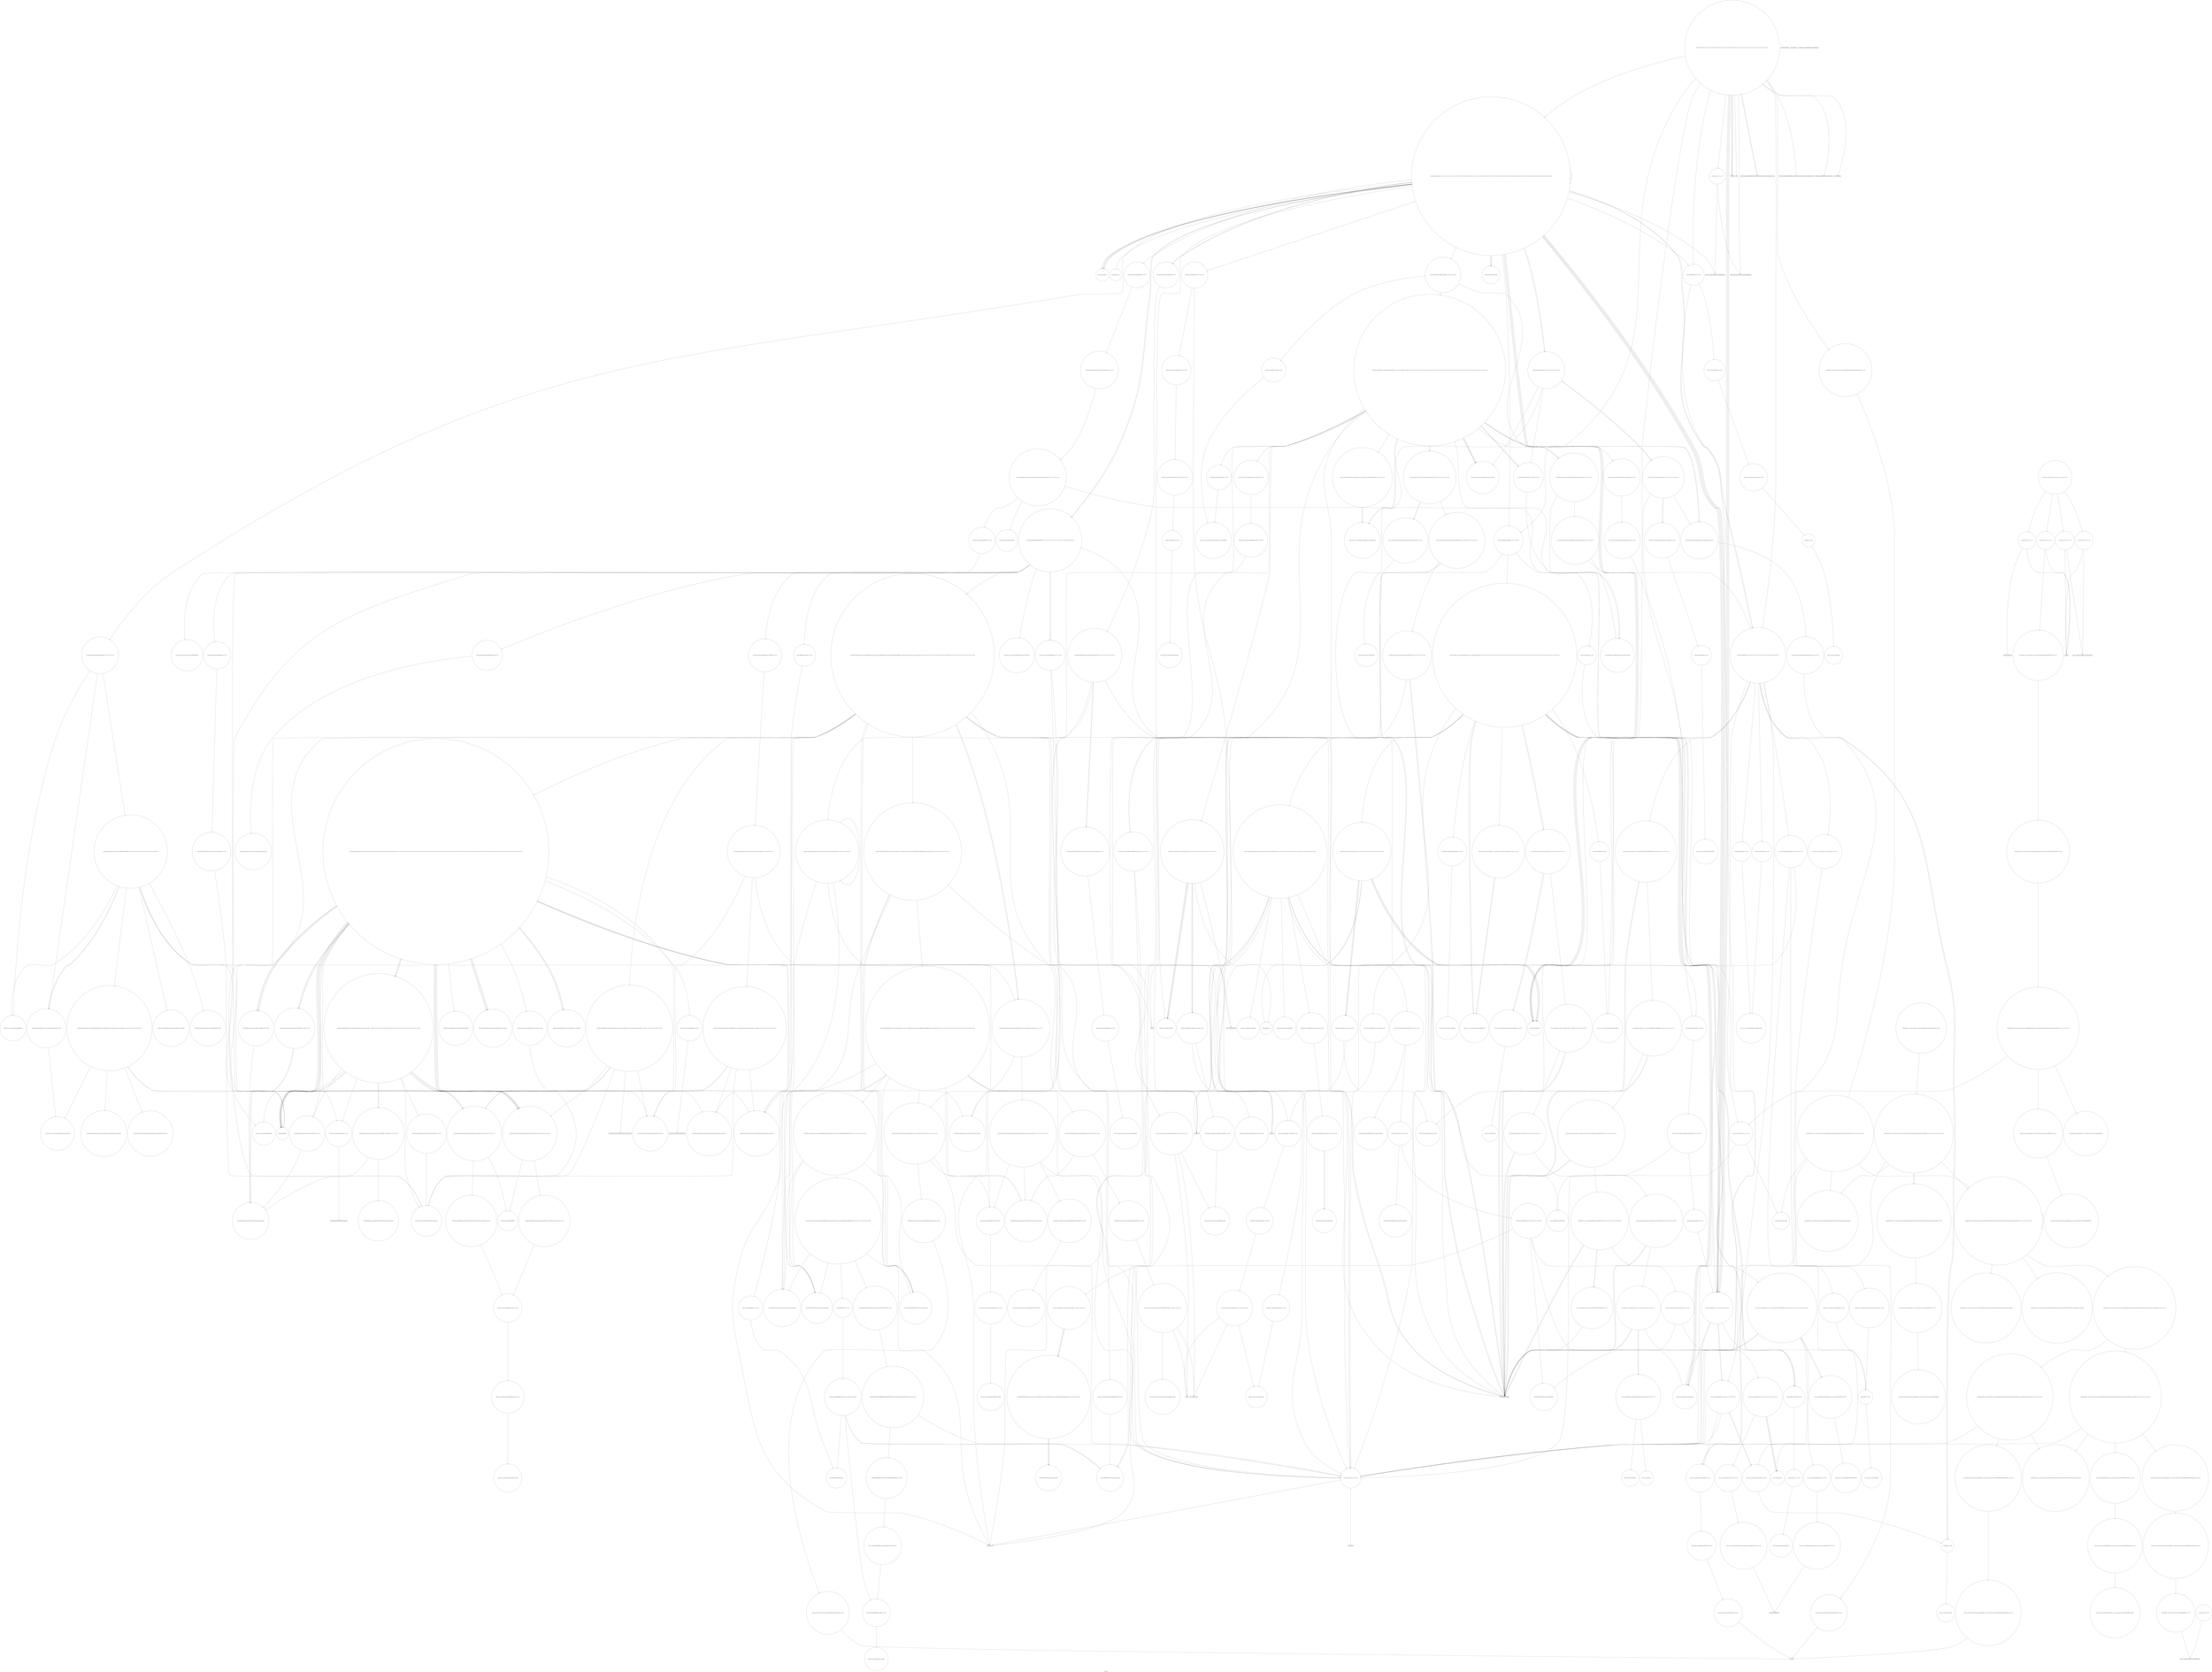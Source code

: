 digraph "Call Graph" {
	label="Call Graph";

	Node0x56314bb10160 [shape=record,shape=circle,label="{__cxx_global_var_init|{<s0>1|<s1>2}}"];
	Node0x56314bb10160:s0 -> Node0x56314bb101e0[color=black];
	Node0x56314bb10160:s1 -> Node0x56314c106580[color=black];
	Node0x56314c1127e0 [shape=record,shape=circle,label="{_ZNSt13move_iteratorIPSt6vectorIiSaIiEEEppEv}"];
	Node0x56314c10de40 [shape=record,shape=circle,label="{_ZNSt5tupleIJRKiEEC2IvLb1EEES1_|{<s0>297}}"];
	Node0x56314c10de40:s0 -> Node0x56314c10b720[color=black];
	Node0x56314c107c80 [shape=record,shape=circle,label="{_ZN9__gnu_cxx14__alloc_traitsISaIiEE17_S_select_on_copyERKS1_|{<s0>186}}"];
	Node0x56314c107c80:s0 -> Node0x56314c108100[color=black];
	Node0x56314c106b00 [shape=record,shape=Mrecord,label="{_ZNSt7__cxx1112basic_stringIcSt11char_traitsIcESaIcEEixEm}"];
	Node0x56314c112ee0 [shape=record,shape=circle,label="{_ZNSt16allocator_traitsISaIiEE9constructIiJRKiEEEvRS0_PT_DpOT0_|{<s0>511|<s1>512}}"];
	Node0x56314c112ee0:s0 -> Node0x56314c10ab20[color=black];
	Node0x56314c112ee0:s1 -> Node0x56314c113060[color=black];
	Node0x56314c10a520 [shape=record,shape=Mrecord,label="{__cxa_end_catch}"];
	Node0x56314c108380 [shape=record,shape=circle,label="{_ZNSt12_Vector_baseIiSaIiEE12_Vector_implD2Ev|{<s0>204}}"];
	Node0x56314c108380:s0 -> Node0x56314c107e00[color=black];
	Node0x56314c107200 [shape=record,shape=circle,label="{_ZNSt6vectorIS_IiSaIiEESaIS1_EEixEm}"];
	Node0x56314c1135e0 [shape=record,shape=circle,label="{_ZSt32__make_move_if_noexcept_iteratorIiSt13move_iteratorIPiEET0_PT_|{<s0>560}}"];
	Node0x56314c1135e0:s0 -> Node0x56314c113ae0[color=black];
	Node0x56314c10ac20 [shape=record,shape=circle,label="{_ZNSt10_Head_baseILm0ERKiLb0EEC2ES1_}"];
	Node0x56314c108a80 [shape=record,shape=circle,label="{_ZSt13__copy_move_aILb0EPKiPiET1_T0_S4_S3_|{<s0>228}}"];
	Node0x56314c108a80:s0 -> Node0x56314c10c440[color=black];
	Node0x56314c107900 [shape=record,shape=circle,label="{_ZNSt8_Rb_treeINSt7__cxx1112basic_stringIcSt11char_traitsIcESaIcEEESt4pairIKS5_iESt10_Select1stIS8_ESt4lessIS5_ESaIS8_EEC2Ev|{<s0>120}}"];
	Node0x56314c107900:s0 -> Node0x56314c107980[color=black];
	Node0x56314c10b320 [shape=record,shape=circle,label="{_ZNSt4pairIPSt18_Rb_tree_node_baseS1_EC2IRS1_Lb1EEEOT_RKS1_|{<s0>413}}"];
	Node0x56314c10b320:s0 -> Node0x56314c10b3a0[color=black];
	Node0x56314c10c9c0 [shape=record,shape=circle,label="{_ZNSt12_Vector_baseISt6vectorIiSaIiEESaIS2_EE12_Vector_implC2Ev|{<s0>237}}"];
	Node0x56314c10c9c0:s0 -> Node0x56314c10ca40[color=black];
	Node0x56314c109020 [shape=record,shape=circle,label="{_ZNSt8_Rb_treeINSt7__cxx1112basic_stringIcSt11char_traitsIcESaIcEEESt4pairIKS5_iESt10_Select1stIS8_ESt4lessIS5_ESaIS8_EE8_S_rightEPSt18_Rb_tree_node_base}"];
	Node0x56314c10ba20 [shape=record,shape=circle,label="{_ZNSt6vectorIS_IiSaIiEESaIS1_EE17_M_realloc_insertIJRKS1_EEEvN9__gnu_cxx17__normal_iteratorIPS1_S3_EEDpOT_|{<s0>423|<s1>424|<s2>425|<s3>426|<s4>427|<s5>428|<s6>429|<s7>430|<s8>431|<s9>432|<s10>433|<s11>434|<s12>435|<s13>436|<s14>437|<s15>438|<s16>439|<s17>440|<s18>441|<s19>442|<s20>443|<s21>444|<s22>445}}"];
	Node0x56314c10ba20:s0 -> Node0x56314c10bc20[color=black];
	Node0x56314c10ba20:s1 -> Node0x56314c10bd20[color=black];
	Node0x56314c10ba20:s2 -> Node0x56314c10bca0[color=black];
	Node0x56314c10ba20:s3 -> Node0x56314c10bda0[color=black];
	Node0x56314c10ba20:s4 -> Node0x56314c10bba0[color=black];
	Node0x56314c10ba20:s5 -> Node0x56314c10b9a0[color=black];
	Node0x56314c10ba20:s6 -> Node0x56314c10bea0[color=black];
	Node0x56314c10ba20:s7 -> Node0x56314c10cbc0[color=black];
	Node0x56314c10ba20:s8 -> Node0x56314c10be20[color=black];
	Node0x56314c10ba20:s9 -> Node0x56314c10bea0[color=black];
	Node0x56314c10ba20:s10 -> Node0x56314c10cbc0[color=black];
	Node0x56314c10ba20:s11 -> Node0x56314c10be20[color=black];
	Node0x56314c10ba20:s12 -> Node0x56314c108d20[color=black];
	Node0x56314c10ba20:s13 -> Node0x56314c10bf20[color=black];
	Node0x56314c10ba20:s14 -> Node0x56314c10a520[color=black];
	Node0x56314c10ba20:s15 -> Node0x56314c10cbc0[color=black];
	Node0x56314c10ba20:s16 -> Node0x56314c10cb40[color=black];
	Node0x56314c10ba20:s17 -> Node0x56314c10cec0[color=black];
	Node0x56314c10ba20:s18 -> Node0x56314c10a4a0[color=black];
	Node0x56314c10ba20:s19 -> Node0x56314c10cbc0[color=black];
	Node0x56314c10ba20:s20 -> Node0x56314c10cb40[color=black];
	Node0x56314c10ba20:s21 -> Node0x56314c10cec0[color=black];
	Node0x56314c10ba20:s22 -> Node0x56314c108ca0[color=black];
	Node0x56314c10d0c0 [shape=record,shape=circle,label="{_ZNSaISt6vectorIiSaIiEEED2Ev|{<s0>252}}"];
	Node0x56314c10d0c0:s0 -> Node0x56314c10d140[color=black];
	Node0x56314c109720 [shape=record,shape=Mrecord,label="{_ZdlPv}"];
	Node0x56314c10c120 [shape=record,shape=circle,label="{_ZNSt16allocator_traitsISaISt6vectorIiSaIiEEEE8max_sizeERKS3_|{<s0>468}}"];
	Node0x56314c10c120:s0 -> Node0x56314c10c220[color=black];
	Node0x56314c10d7c0 [shape=record,shape=circle,label="{_ZNKSt10_Select1stISt4pairIKiiEEclERKS2_}"];
	Node0x56314c109e20 [shape=record,shape=circle,label="{_ZNSt8_Rb_treeIiSt4pairIKiiESt10_Select1stIS2_ESt4lessIiESaIS2_EE12_M_drop_nodeEPSt13_Rb_tree_nodeIS2_E|{<s0>171|<s1>172}}"];
	Node0x56314c109e20:s0 -> Node0x56314c109ea0[color=black];
	Node0x56314c109e20:s1 -> Node0x56314c109f20[color=black];
	Node0x56314bb101e0 [shape=record,shape=Mrecord,label="{_ZNSt8ios_base4InitC1Ev}"];
	Node0x56314c112860 [shape=record,shape=circle,label="{_ZSteqIPSt6vectorIiSaIiEEEbRKSt13move_iteratorIT_ES8_|{<s0>494|<s1>495}}"];
	Node0x56314c112860:s0 -> Node0x56314c1128e0[color=black];
	Node0x56314c112860:s1 -> Node0x56314c1128e0[color=black];
	Node0x56314c10dec0 [shape=record,shape=circle,label="{_ZNSt8_Rb_treeIiSt4pairIKiiESt10_Select1stIS2_ESt4lessIiESaIS2_EE11lower_boundERS1_|{<s0>298|<s1>299|<s2>300}}"];
	Node0x56314c10dec0:s0 -> Node0x56314c109c20[color=black];
	Node0x56314c10dec0:s1 -> Node0x56314c10dfc0[color=black];
	Node0x56314c10dec0:s2 -> Node0x56314c10df40[color=black];
	Node0x56314c107d00 [shape=record,shape=circle,label="{_ZNKSt12_Vector_baseIiSaIiEE19_M_get_Tp_allocatorEv}"];
	Node0x56314c106b80 [shape=record,shape=circle,label="{_Z2goSt6vectorIiSaIiEEii|{<s0>14|<s1>15|<s2>16|<s3>17|<s4>18|<s5>19|<s6>20|<s7>21|<s8>22|<s9>23|<s10>24|<s11>25|<s12>26|<s13>27|<s14>28|<s15>29|<s16>30|<s17>31|<s18>32|<s19>33|<s20>34|<s21>35|<s22>36|<s23>37|<s24>38|<s25>39|<s26>40|<s27>41|<s28>42|<s29>43|<s30>44|<s31>45|<s32>46|<s33>47|<s34>48|<s35>49|<s36>50}}"];
	Node0x56314c106b80:s0 -> Node0x56314c106c00[color=black];
	Node0x56314c106b80:s1 -> Node0x56314c106c00[color=black];
	Node0x56314c106b80:s2 -> Node0x56314c106c80[color=black];
	Node0x56314c106b80:s3 -> Node0x56314c106c80[color=black];
	Node0x56314c106b80:s4 -> Node0x56314c106d00[color=black];
	Node0x56314c106b80:s5 -> Node0x56314c106b00[color=black];
	Node0x56314c106b80:s6 -> Node0x56314c106c00[color=black];
	Node0x56314c106b80:s7 -> Node0x56314c106c80[color=black];
	Node0x56314c106b80:s8 -> Node0x56314c106d80[color=black];
	Node0x56314c106b80:s9 -> Node0x56314c106b80[color=black];
	Node0x56314c106b80:s10 -> Node0x56314c106e80[color=black];
	Node0x56314c106b80:s11 -> Node0x56314c106e80[color=black];
	Node0x56314c106b80:s12 -> Node0x56314c106f00[color=black];
	Node0x56314c106b80:s13 -> Node0x56314c106f80[color=black];
	Node0x56314c106b80:s14 -> Node0x56314c106c00[color=black];
	Node0x56314c106b80:s15 -> Node0x56314c106c80[color=black];
	Node0x56314c106b80:s16 -> Node0x56314c107000[color=black];
	Node0x56314c106b80:s17 -> Node0x56314c107080[color=black];
	Node0x56314c106b80:s18 -> Node0x56314c107100[color=black];
	Node0x56314c106b80:s19 -> Node0x56314c107180[color=black];
	Node0x56314c106b80:s20 -> Node0x56314c106e80[color=black];
	Node0x56314c106b80:s21 -> Node0x56314c106e80[color=black];
	Node0x56314c106b80:s22 -> Node0x56314c107080[color=black];
	Node0x56314c106b80:s23 -> Node0x56314c107200[color=black];
	Node0x56314c106b80:s24 -> Node0x56314c107280[color=black];
	Node0x56314c106b80:s25 -> Node0x56314c107300[color=black];
	Node0x56314c106b80:s26 -> Node0x56314c107200[color=black];
	Node0x56314c106b80:s27 -> Node0x56314c106d80[color=black];
	Node0x56314c106b80:s28 -> Node0x56314c107200[color=black];
	Node0x56314c106b80:s29 -> Node0x56314c106c80[color=black];
	Node0x56314c106b80:s30 -> Node0x56314c106b80[color=black];
	Node0x56314c106b80:s31 -> Node0x56314c106e80[color=black];
	Node0x56314c106b80:s32 -> Node0x56314c106e80[color=black];
	Node0x56314c106b80:s33 -> Node0x56314c107380[color=black];
	Node0x56314c106b80:s34 -> Node0x56314c107400[color=black];
	Node0x56314c106b80:s35 -> Node0x56314c107380[color=black];
	Node0x56314c106b80:s36 -> Node0x56314c107400[color=black];
	Node0x56314c112f60 [shape=record,shape=circle,label="{_ZNSt6vectorIiSaIiEE17_M_realloc_insertIJRKiEEEvN9__gnu_cxx17__normal_iteratorIPiS1_EEDpOT_|{<s0>513|<s1>514|<s2>515|<s3>516|<s4>517|<s5>518|<s6>519|<s7>520|<s8>521|<s9>522|<s10>523|<s11>524|<s12>525|<s13>526|<s14>527|<s15>528|<s16>529|<s17>530|<s18>531|<s19>532|<s20>533|<s21>534|<s22>535}}"];
	Node0x56314c112f60:s0 -> Node0x56314c1130e0[color=black];
	Node0x56314c112f60:s1 -> Node0x56314c1131e0[color=black];
	Node0x56314c112f60:s2 -> Node0x56314c113160[color=black];
	Node0x56314c112f60:s3 -> Node0x56314c108400[color=black];
	Node0x56314c112f60:s4 -> Node0x56314c10ab20[color=black];
	Node0x56314c112f60:s5 -> Node0x56314c112ee0[color=black];
	Node0x56314c112f60:s6 -> Node0x56314c1132e0[color=black];
	Node0x56314c112f60:s7 -> Node0x56314c108000[color=black];
	Node0x56314c112f60:s8 -> Node0x56314c113260[color=black];
	Node0x56314c112f60:s9 -> Node0x56314c1132e0[color=black];
	Node0x56314c112f60:s10 -> Node0x56314c108000[color=black];
	Node0x56314c112f60:s11 -> Node0x56314c113260[color=black];
	Node0x56314c112f60:s12 -> Node0x56314c108d20[color=black];
	Node0x56314c112f60:s13 -> Node0x56314c113360[color=black];
	Node0x56314c112f60:s14 -> Node0x56314c10a520[color=black];
	Node0x56314c112f60:s15 -> Node0x56314c108000[color=black];
	Node0x56314c112f60:s16 -> Node0x56314c10c7c0[color=black];
	Node0x56314c112f60:s17 -> Node0x56314c10c640[color=black];
	Node0x56314c112f60:s18 -> Node0x56314c10a4a0[color=black];
	Node0x56314c112f60:s19 -> Node0x56314c108000[color=black];
	Node0x56314c112f60:s20 -> Node0x56314c10c7c0[color=black];
	Node0x56314c112f60:s21 -> Node0x56314c10c640[color=black];
	Node0x56314c112f60:s22 -> Node0x56314c108ca0[color=black];
	Node0x56314c10a5a0 [shape=record,shape=Mrecord,label="{llvm.trap}"];
	Node0x56314c108400 [shape=record,shape=circle,label="{_ZNSt12_Vector_baseIiSaIiEE11_M_allocateEm|{<s0>205}}"];
	Node0x56314c108400:s0 -> Node0x56314c108480[color=black];
	Node0x56314c107280 [shape=record,shape=circle,label="{_ZNSt6vectorIiSaIiEE9push_backERKi|{<s0>89|<s1>90|<s2>91}}"];
	Node0x56314c107280:s0 -> Node0x56314c112ee0[color=black];
	Node0x56314c107280:s1 -> Node0x56314c112fe0[color=black];
	Node0x56314c107280:s2 -> Node0x56314c112f60[color=black];
	Node0x56314c113660 [shape=record,shape=circle,label="{_ZSt18uninitialized_copyISt13move_iteratorIPiES1_ET0_T_S4_S3_|{<s0>561|<s1>562|<s2>563}}"];
	Node0x56314c113660:s0 -> Node0x56314c108800[color=black];
	Node0x56314c113660:s1 -> Node0x56314c108800[color=black];
	Node0x56314c113660:s2 -> Node0x56314c1136e0[color=black];
	Node0x56314c10aca0 [shape=record,shape=circle,label="{_ZNSt10_Head_baseILm0ERKiLb0EE7_M_headERS2_}"];
	Node0x56314c108b00 [shape=record,shape=circle,label="{_ZSt12__niter_baseIPKiSt6vectorIiSaIiEEET_N9__gnu_cxx17__normal_iteratorIS5_T0_EE|{<s0>229}}"];
	Node0x56314c108b00:s0 -> Node0x56314c10c540[color=black];
	Node0x56314c107980 [shape=record,shape=circle,label="{_ZNSt8_Rb_treeINSt7__cxx1112basic_stringIcSt11char_traitsIcESaIcEEESt4pairIKS5_iESt10_Select1stIS8_ESt4lessIS5_ESaIS8_EE13_Rb_tree_implISC_Lb1EEC2Ev|{<s0>121|<s1>122|<s2>123}}"];
	Node0x56314c107980:s0 -> Node0x56314c107a00[color=black];
	Node0x56314c107980:s1 -> Node0x56314c107a80[color=black];
	Node0x56314c107980:s2 -> Node0x56314c107b00[color=black];
	Node0x56314c10b3a0 [shape=record,shape=circle,label="{_ZSt7forwardIRPSt18_Rb_tree_node_baseEOT_RNSt16remove_referenceIS3_E4typeE}"];
	Node0x56314c10ca40 [shape=record,shape=circle,label="{_ZNSaISt6vectorIiSaIiEEEC2Ev|{<s0>238}}"];
	Node0x56314c10ca40:s0 -> Node0x56314c10cac0[color=black];
	Node0x56314c1090a0 [shape=record,shape=circle,label="{_ZNSt8_Rb_treeINSt7__cxx1112basic_stringIcSt11char_traitsIcESaIcEEESt4pairIKS5_iESt10_Select1stIS8_ESt4lessIS5_ESaIS8_EE7_S_leftEPSt18_Rb_tree_node_base}"];
	Node0x56314c10baa0 [shape=record,shape=circle,label="{_ZNSt6vectorIS_IiSaIiEESaIS1_EE3endEv|{<s0>446}}"];
	Node0x56314c10baa0:s0 -> Node0x56314c10c2a0[color=black];
	Node0x56314c10d140 [shape=record,shape=circle,label="{_ZN9__gnu_cxx13new_allocatorISt6vectorIiSaIiEEED2Ev}"];
	Node0x56314c1097a0 [shape=record,shape=circle,label="{_ZNSaISt13_Rb_tree_nodeISt4pairIKNSt7__cxx1112basic_stringIcSt11char_traitsIcESaIcEEEiEEED2Ev|{<s0>155}}"];
	Node0x56314c1097a0:s0 -> Node0x56314c109820[color=black];
	Node0x56314c10c1a0 [shape=record,shape=circle,label="{_ZNKSt12_Vector_baseISt6vectorIiSaIiEESaIS2_EE19_M_get_Tp_allocatorEv}"];
	Node0x56314c10d840 [shape=record,shape=circle,label="{_ZNSt8_Rb_treeIiSt4pairIKiiESt10_Select1stIS2_ESt4lessIiESaIS2_EE8_S_valueEPKSt13_Rb_tree_nodeIS2_E|{<s0>272}}"];
	Node0x56314c10d840:s0 -> Node0x56314c10d8c0[color=black];
	Node0x56314c109ea0 [shape=record,shape=circle,label="{_ZNSt8_Rb_treeIiSt4pairIKiiESt10_Select1stIS2_ESt4lessIiESaIS2_EE15_M_destroy_nodeEPSt13_Rb_tree_nodeIS2_E|{<s0>173|<s1>174|<s2>175|<s3>176}}"];
	Node0x56314c109ea0:s0 -> Node0x56314c10a020[color=black];
	Node0x56314c109ea0:s1 -> Node0x56314c10a0a0[color=black];
	Node0x56314c109ea0:s2 -> Node0x56314c109fa0[color=black];
	Node0x56314c109ea0:s3 -> Node0x56314c108ca0[color=black];
	Node0x56314c106500 [shape=record,shape=Mrecord,label="{_ZNSt8ios_base4InitD1Ev}"];
	Node0x56314c1128e0 [shape=record,shape=circle,label="{_ZNKSt13move_iteratorIPSt6vectorIiSaIiEEE4baseEv}"];
	Node0x56314c10df40 [shape=record,shape=circle,label="{_ZNSt8_Rb_treeIiSt4pairIKiiESt10_Select1stIS2_ESt4lessIiESaIS2_EE14_M_lower_boundEPSt13_Rb_tree_nodeIS2_EPSt18_Rb_tree_node_baseRS1_|{<s0>301|<s1>302|<s2>303|<s3>304|<s4>305}}"];
	Node0x56314c10df40:s0 -> Node0x56314c10d5c0[color=black];
	Node0x56314c10df40:s1 -> Node0x56314c10d4c0[color=black];
	Node0x56314c10df40:s2 -> Node0x56314c109da0[color=black];
	Node0x56314c10df40:s3 -> Node0x56314c109d20[color=black];
	Node0x56314c10df40:s4 -> Node0x56314c10e040[color=black];
	Node0x56314c107d80 [shape=record,shape=circle,label="{_ZNSt12_Vector_baseIiSaIiEEC2EmRKS0_|{<s0>187|<s1>188|<s2>189}}"];
	Node0x56314c107d80:s0 -> Node0x56314c108280[color=black];
	Node0x56314c107d80:s1 -> Node0x56314c108300[color=black];
	Node0x56314c107d80:s2 -> Node0x56314c108380[color=black];
	Node0x56314c106c00 [shape=record,shape=circle,label="{_ZNKSt6vectorIiSaIiEE4sizeEv}"];
	Node0x56314c112fe0 [shape=record,shape=circle,label="{_ZNSt6vectorIiSaIiEE3endEv|{<s0>536}}"];
	Node0x56314c112fe0:s0 -> Node0x56314c1134e0[color=black];
	Node0x56314c10a620 [shape=record,shape=circle,label="{_ZNSt8_Rb_treeIiSt4pairIKiiESt10_Select1stIS2_ESt4lessIiESaIS2_EE11_M_get_nodeEv|{<s0>355|<s1>356}}"];
	Node0x56314c10a620:s0 -> Node0x56314c10a020[color=black];
	Node0x56314c10a620:s1 -> Node0x56314c10a720[color=black];
	Node0x56314c108480 [shape=record,shape=circle,label="{_ZNSt16allocator_traitsISaIiEE8allocateERS0_m|{<s0>206}}"];
	Node0x56314c108480:s0 -> Node0x56314c108500[color=black];
	Node0x56314c107300 [shape=record,shape=circle,label="{_ZNKSt6vectorIS_IiSaIiEESaIS1_EE4sizeEv}"];
	Node0x56314c1136e0 [shape=record,shape=circle,label="{_ZNSt20__uninitialized_copyILb1EE13__uninit_copyISt13move_iteratorIPiES3_EET0_T_S6_S5_|{<s0>564|<s1>565|<s2>566}}"];
	Node0x56314c1136e0:s0 -> Node0x56314c108800[color=black];
	Node0x56314c1136e0:s1 -> Node0x56314c108800[color=black];
	Node0x56314c1136e0:s2 -> Node0x56314c113760[color=black];
	Node0x56314c10ad20 [shape=record,shape=circle,label="{_ZNSt4pairIKiiEC2IJRS0_EJLm0EEJEJEEERSt5tupleIJDpT_EERS4_IJDpT1_EESt12_Index_tupleIJXspT0_EEESD_IJXspT2_EEE|{<s0>388|<s1>389}}"];
	Node0x56314c10ad20:s0 -> Node0x56314c10ada0[color=black];
	Node0x56314c10ad20:s1 -> Node0x56314c10ab20[color=black];
	Node0x56314c108b80 [shape=record,shape=circle,label="{_ZSt12__niter_baseIPiET_S1_}"];
	Node0x56314c107a00 [shape=record,shape=circle,label="{_ZNSaISt13_Rb_tree_nodeISt4pairIKNSt7__cxx1112basic_stringIcSt11char_traitsIcESaIcEEEiEEEC2Ev|{<s0>124}}"];
	Node0x56314c107a00:s0 -> Node0x56314c107b80[color=black];
	Node0x56314c10b420 [shape=record,shape=circle,label="{_ZNSt8_Rb_treeIiSt4pairIKiiESt10_Select1stIS2_ESt4lessIiESaIS2_EE5beginEv|{<s0>414}}"];
	Node0x56314c10b420:s0 -> Node0x56314c10e040[color=black];
	Node0x56314c10cac0 [shape=record,shape=circle,label="{_ZN9__gnu_cxx13new_allocatorISt6vectorIiSaIiEEEC2Ev}"];
	Node0x56314c109120 [shape=record,shape=circle,label="{_ZNSt8_Rb_treeINSt7__cxx1112basic_stringIcSt11char_traitsIcESaIcEEESt4pairIKS5_iESt10_Select1stIS8_ESt4lessIS5_ESaIS8_EE12_M_drop_nodeEPSt13_Rb_tree_nodeIS8_E|{<s0>139|<s1>140}}"];
	Node0x56314c109120:s0 -> Node0x56314c1091a0[color=black];
	Node0x56314c109120:s1 -> Node0x56314c109220[color=black];
	Node0x56314c10bb20 [shape=record,shape=circle,label="{_ZN9__gnu_cxx13new_allocatorISt6vectorIiSaIiEEE9constructIS3_JRKS3_EEEvPT_DpOT0_|{<s0>447|<s1>448}}"];
	Node0x56314c10bb20:s0 -> Node0x56314c10bba0[color=black];
	Node0x56314c10bb20:s1 -> Node0x56314c106d80[color=black];
	Node0x56314c10d1c0 [shape=record,shape=circle,label="{_ZNKSt8_Rb_treeIiSt4pairIKiiESt10_Select1stIS2_ESt4lessIiESaIS2_EE4findERS1_|{<s0>253|<s1>254|<s2>255|<s3>256|<s4>257|<s5>258|<s6>259|<s7>260|<s8>261}}"];
	Node0x56314c10d1c0:s0 -> Node0x56314c10d3c0[color=black];
	Node0x56314c10d1c0:s1 -> Node0x56314c10d440[color=black];
	Node0x56314c10d1c0:s2 -> Node0x56314c10d340[color=black];
	Node0x56314c10d1c0:s3 -> Node0x56314c10d2c0[color=black];
	Node0x56314c10d1c0:s4 -> Node0x56314c10d240[color=black];
	Node0x56314c10d1c0:s5 -> Node0x56314c10d540[color=black];
	Node0x56314c10d1c0:s6 -> Node0x56314c10d4c0[color=black];
	Node0x56314c10d1c0:s7 -> Node0x56314c10d2c0[color=black];
	Node0x56314c10d1c0:s8 -> Node0x56314c108800[color=black];
	Node0x56314c109820 [shape=record,shape=circle,label="{_ZN9__gnu_cxx13new_allocatorISt13_Rb_tree_nodeISt4pairIKNSt7__cxx1112basic_stringIcSt11char_traitsIcESaIcEEEiEEED2Ev}"];
	Node0x56314c10c220 [shape=record,shape=circle,label="{_ZNK9__gnu_cxx13new_allocatorISt6vectorIiSaIiEEE8max_sizeEv}"];
	Node0x56314c10d8c0 [shape=record,shape=circle,label="{_ZNKSt13_Rb_tree_nodeISt4pairIKiiEE9_M_valptrEv|{<s0>273}}"];
	Node0x56314c10d8c0:s0 -> Node0x56314c10d940[color=black];
	Node0x56314c109f20 [shape=record,shape=circle,label="{_ZNSt8_Rb_treeIiSt4pairIKiiESt10_Select1stIS2_ESt4lessIiESaIS2_EE11_M_put_nodeEPSt13_Rb_tree_nodeIS2_E|{<s0>177|<s1>178|<s2>179}}"];
	Node0x56314c109f20:s0 -> Node0x56314c10a020[color=black];
	Node0x56314c109f20:s1 -> Node0x56314c10a2a0[color=black];
	Node0x56314c109f20:s2 -> Node0x56314c108ca0[color=black];
	Node0x56314c106580 [shape=record,shape=Mrecord,label="{__cxa_atexit}"];
	Node0x56314c112960 [shape=record,shape=circle,label="{_ZSt7forwardISt6vectorIiSaIiEEEOT_RNSt16remove_referenceIS3_E4typeE}"];
	Node0x56314c10dfc0 [shape=record,shape=circle,label="{_ZNSt8_Rb_treeIiSt4pairIKiiESt10_Select1stIS2_ESt4lessIiESaIS2_EE6_M_endEv}"];
	Node0x56314c107e00 [shape=record,shape=circle,label="{_ZNSaIiED2Ev|{<s0>190}}"];
	Node0x56314c107e00:s0 -> Node0x56314c108700[color=black];
	Node0x56314c106c80 [shape=record,shape=circle,label="{_ZNSt6vectorIiSaIiEEixEm}"];
	Node0x56314c113060 [shape=record,shape=circle,label="{_ZN9__gnu_cxx13new_allocatorIiE9constructIiJRKiEEEvPT_DpOT0_|{<s0>537}}"];
	Node0x56314c113060:s0 -> Node0x56314c10ab20[color=black];
	Node0x56314c10a6a0 [shape=record,shape=circle,label="{_ZNSt8_Rb_treeIiSt4pairIKiiESt10_Select1stIS2_ESt4lessIiESaIS2_EE17_M_construct_nodeIJRKSt21piecewise_construct_tSt5tupleIJRS1_EESD_IJEEEEEvPSt13_Rb_tree_nodeIS2_EDpOT_|{<s0>357|<s1>358|<s2>359|<s3>360|<s4>361|<s5>362|<s6>363|<s7>364|<s8>365|<s9>366|<s10>367}}"];
	Node0x56314c10a6a0:s0 -> Node0x56314c10a020[color=black];
	Node0x56314c10a6a0:s1 -> Node0x56314c10a0a0[color=black];
	Node0x56314c10a6a0:s2 -> Node0x56314c10e240[color=black];
	Node0x56314c10a6a0:s3 -> Node0x56314c10e2c0[color=black];
	Node0x56314c10a6a0:s4 -> Node0x56314c10e340[color=black];
	Node0x56314c10a6a0:s5 -> Node0x56314c10a8a0[color=black];
	Node0x56314c10a6a0:s6 -> Node0x56314c108d20[color=black];
	Node0x56314c10a6a0:s7 -> Node0x56314c109f20[color=black];
	Node0x56314c10a6a0:s8 -> Node0x56314c10a4a0[color=black];
	Node0x56314c10a6a0:s9 -> Node0x56314c10a520[color=black];
	Node0x56314c10a6a0:s10 -> Node0x56314c108ca0[color=black];
	Node0x56314c108500 [shape=record,shape=circle,label="{_ZN9__gnu_cxx13new_allocatorIiE8allocateEmPKv|{<s0>207|<s1>208|<s2>209}}"];
	Node0x56314c108500:s0 -> Node0x56314c108580[color=black];
	Node0x56314c108500:s1 -> Node0x56314c108600[color=black];
	Node0x56314c108500:s2 -> Node0x56314c108680[color=black];
	Node0x56314c107380 [shape=record,shape=circle,label="{_ZNSt6vectorIS_IiSaIiEESaIS1_EED2Ev|{<s0>92|<s1>93|<s2>94|<s3>95|<s4>96}}"];
	Node0x56314c107380:s0 -> Node0x56314c10cbc0[color=black];
	Node0x56314c107380:s1 -> Node0x56314c10cb40[color=black];
	Node0x56314c107380:s2 -> Node0x56314c10cc40[color=black];
	Node0x56314c107380:s3 -> Node0x56314c10cc40[color=black];
	Node0x56314c107380:s4 -> Node0x56314c108ca0[color=black];
	Node0x56314c113760 [shape=record,shape=circle,label="{_ZSt4copyISt13move_iteratorIPiES1_ET0_T_S4_S3_|{<s0>567|<s1>568|<s2>569|<s3>570|<s4>571}}"];
	Node0x56314c113760:s0 -> Node0x56314c108800[color=black];
	Node0x56314c113760:s1 -> Node0x56314c113860[color=black];
	Node0x56314c113760:s2 -> Node0x56314c108800[color=black];
	Node0x56314c113760:s3 -> Node0x56314c113860[color=black];
	Node0x56314c113760:s4 -> Node0x56314c1137e0[color=black];
	Node0x56314c10ada0 [shape=record,shape=circle,label="{_ZSt3getILm0EJRKiEERNSt13tuple_elementIXT_ESt5tupleIJDpT0_EEE4typeERS6_|{<s0>390}}"];
	Node0x56314c10ada0:s0 -> Node0x56314c10ae20[color=black];
	Node0x56314c10c440 [shape=record,shape=circle,label="{_ZNSt11__copy_moveILb0ELb1ESt26random_access_iterator_tagE8__copy_mIiEEPT_PKS3_S6_S4_|{<s0>230}}"];
	Node0x56314c10c440:s0 -> Node0x56314c10c4c0[color=black];
	Node0x56314c107a80 [shape=record,shape=circle,label="{_ZNSt20_Rb_tree_key_compareISt4lessINSt7__cxx1112basic_stringIcSt11char_traitsIcESaIcEEEEEC2Ev}"];
	Node0x56314c10b4a0 [shape=record,shape=circle,label="{_ZNSt4pairIPSt18_Rb_tree_node_baseS1_EC2IRPSt13_Rb_tree_nodeIS_IKiiEERS1_Lb1EEEOT_OT0_|{<s0>415|<s1>416}}"];
	Node0x56314c10b4a0:s0 -> Node0x56314c10b520[color=black];
	Node0x56314c10b4a0:s1 -> Node0x56314c10b3a0[color=black];
	Node0x56314c10cb40 [shape=record,shape=circle,label="{_ZSt8_DestroyIPSt6vectorIiSaIiEES2_EvT_S4_RSaIT0_E|{<s0>239}}"];
	Node0x56314c10cb40:s0 -> Node0x56314c10ccc0[color=black];
	Node0x56314c1091a0 [shape=record,shape=circle,label="{_ZNSt8_Rb_treeINSt7__cxx1112basic_stringIcSt11char_traitsIcESaIcEEESt4pairIKS5_iESt10_Select1stIS8_ESt4lessIS5_ESaIS8_EE15_M_destroy_nodeEPSt13_Rb_tree_nodeIS8_E|{<s0>141|<s1>142|<s2>143|<s3>144}}"];
	Node0x56314c1091a0:s0 -> Node0x56314c109320[color=black];
	Node0x56314c1091a0:s1 -> Node0x56314c1093a0[color=black];
	Node0x56314c1091a0:s2 -> Node0x56314c1092a0[color=black];
	Node0x56314c1091a0:s3 -> Node0x56314c108ca0[color=black];
	Node0x56314c10bba0 [shape=record,shape=circle,label="{_ZSt7forwardIRKSt6vectorIiSaIiEEEOT_RNSt16remove_referenceIS5_E4typeE}"];
	Node0x56314c10d240 [shape=record,shape=circle,label="{_ZNKSt23_Rb_tree_const_iteratorISt4pairIKiiEEeqERKS3_}"];
	Node0x56314c1098a0 [shape=record,shape=circle,label="{_ZNSt8_Rb_treeIiSt4pairIKiiESt10_Select1stIS2_ESt4lessIiESaIS2_EEC2Ev|{<s0>156}}"];
	Node0x56314c1098a0:s0 -> Node0x56314c109920[color=black];
	Node0x56314c10c2a0 [shape=record,shape=circle,label="{_ZN9__gnu_cxx17__normal_iteratorIPSt6vectorIiSaIiEES1_IS3_SaIS3_EEEC2ERKS4_}"];
	Node0x56314c10d940 [shape=record,shape=circle,label="{_ZNK9__gnu_cxx16__aligned_membufISt4pairIKiiEE6_M_ptrEv|{<s0>274}}"];
	Node0x56314c10d940:s0 -> Node0x56314c10d9c0[color=black];
	Node0x56314c109fa0 [shape=record,shape=circle,label="{_ZNSt16allocator_traitsISaISt13_Rb_tree_nodeISt4pairIKiiEEEE7destroyIS3_EEvRS5_PT_|{<s0>180}}"];
	Node0x56314c109fa0:s0 -> Node0x56314c10a120[color=black];
	Node0x56314c106600 [shape=record,shape=circle,label="{__cxx_global_var_init.1|{<s0>3|<s1>4}}"];
	Node0x56314c106600:s0 -> Node0x56314c106680[color=black];
	Node0x56314c106600:s1 -> Node0x56314c106580[color=black];
	Node0x56314c1129e0 [shape=record,shape=circle,label="{_ZNSt6vectorIiSaIiEEC2EOS1_|{<s0>496|<s1>497}}"];
	Node0x56314c1129e0:s0 -> Node0x56314c112a60[color=black];
	Node0x56314c1129e0:s1 -> Node0x56314c112ae0[color=black];
	Node0x56314c10e040 [shape=record,shape=circle,label="{_ZNSt17_Rb_tree_iteratorISt4pairIKiiEEC2EPSt18_Rb_tree_node_base}"];
	Node0x56314c107e80 [shape=record,shape=circle,label="{_ZSt22__uninitialized_copy_aIN9__gnu_cxx17__normal_iteratorIPKiSt6vectorIiSaIiEEEEPiiET0_T_SA_S9_RSaIT1_E|{<s0>191|<s1>192|<s2>193}}"];
	Node0x56314c107e80:s0 -> Node0x56314c108800[color=black];
	Node0x56314c107e80:s1 -> Node0x56314c108800[color=black];
	Node0x56314c107e80:s2 -> Node0x56314c108780[color=black];
	Node0x56314c106d00 [shape=record,shape=circle,label="{_ZSt3minIiERKT_S2_S2_}"];
	Node0x56314c1130e0 [shape=record,shape=circle,label="{_ZNKSt6vectorIiSaIiEE12_M_check_lenEmPKc|{<s0>538|<s1>539|<s2>540|<s3>541|<s4>542|<s5>543|<s6>544|<s7>545|<s8>546}}"];
	Node0x56314c1130e0:s0 -> Node0x56314c1133e0[color=black];
	Node0x56314c1130e0:s1 -> Node0x56314c106c00[color=black];
	Node0x56314c1130e0:s2 -> Node0x56314c10c020[color=black];
	Node0x56314c1130e0:s3 -> Node0x56314c106c00[color=black];
	Node0x56314c1130e0:s4 -> Node0x56314c106c00[color=black];
	Node0x56314c1130e0:s5 -> Node0x56314c10c0a0[color=black];
	Node0x56314c1130e0:s6 -> Node0x56314c106c00[color=black];
	Node0x56314c1130e0:s7 -> Node0x56314c1133e0[color=black];
	Node0x56314c1130e0:s8 -> Node0x56314c1133e0[color=black];
	Node0x56314c10a720 [shape=record,shape=circle,label="{_ZNSt16allocator_traitsISaISt13_Rb_tree_nodeISt4pairIKiiEEEE8allocateERS5_m|{<s0>368}}"];
	Node0x56314c10a720:s0 -> Node0x56314c10a7a0[color=black];
	Node0x56314c108580 [shape=record,shape=circle,label="{_ZNK9__gnu_cxx13new_allocatorIiE8max_sizeEv}"];
	Node0x56314c107400 [shape=record,shape=circle,label="{_ZNSt3mapIiiSt4lessIiESaISt4pairIKiiEEED2Ev|{<s0>97}}"];
	Node0x56314c107400:s0 -> Node0x56314c109b20[color=black];
	Node0x56314c1137e0 [shape=record,shape=circle,label="{_ZSt14__copy_move_a2ILb1EPiS0_ET1_T0_S2_S1_|{<s0>572|<s1>573|<s2>574|<s3>575}}"];
	Node0x56314c1137e0:s0 -> Node0x56314c108b80[color=black];
	Node0x56314c1137e0:s1 -> Node0x56314c108b80[color=black];
	Node0x56314c1137e0:s2 -> Node0x56314c108b80[color=black];
	Node0x56314c1137e0:s3 -> Node0x56314c1138e0[color=black];
	Node0x56314c10ae20 [shape=record,shape=circle,label="{_ZSt12__get_helperILm0ERKiJEERT0_RSt11_Tuple_implIXT_EJS2_DpT1_EE|{<s0>391}}"];
	Node0x56314c10ae20:s0 -> Node0x56314c10aba0[color=black];
	Node0x56314c10c4c0 [shape=record,shape=Mrecord,label="{llvm.memmove.p0i8.p0i8.i64}"];
	Node0x56314c107b00 [shape=record,shape=circle,label="{_ZNSt15_Rb_tree_headerC2Ev|{<s0>125|<s1>126}}"];
	Node0x56314c107b00:s0 -> Node0x56314c108c20[color=black];
	Node0x56314c107b00:s1 -> Node0x56314c108ca0[color=black];
	Node0x56314c10b520 [shape=record,shape=circle,label="{_ZSt7forwardIRPSt13_Rb_tree_nodeISt4pairIKiiEEEOT_RNSt16remove_referenceIS7_E4typeE}"];
	Node0x56314c10cbc0 [shape=record,shape=circle,label="{_ZNSt12_Vector_baseISt6vectorIiSaIiEESaIS2_EE19_M_get_Tp_allocatorEv}"];
	Node0x56314c109220 [shape=record,shape=circle,label="{_ZNSt8_Rb_treeINSt7__cxx1112basic_stringIcSt11char_traitsIcESaIcEEESt4pairIKS5_iESt10_Select1stIS8_ESt4lessIS5_ESaIS8_EE11_M_put_nodeEPSt13_Rb_tree_nodeIS8_E|{<s0>145|<s1>146|<s2>147}}"];
	Node0x56314c109220:s0 -> Node0x56314c109320[color=black];
	Node0x56314c109220:s1 -> Node0x56314c109620[color=black];
	Node0x56314c109220:s2 -> Node0x56314c108ca0[color=black];
	Node0x56314c10bc20 [shape=record,shape=circle,label="{_ZNKSt6vectorIS_IiSaIiEESaIS1_EE12_M_check_lenEmPKc|{<s0>449|<s1>450|<s2>451|<s3>452|<s4>453|<s5>454|<s6>455|<s7>456|<s8>457}}"];
	Node0x56314c10bc20:s0 -> Node0x56314c10bfa0[color=black];
	Node0x56314c10bc20:s1 -> Node0x56314c107300[color=black];
	Node0x56314c10bc20:s2 -> Node0x56314c10c020[color=black];
	Node0x56314c10bc20:s3 -> Node0x56314c107300[color=black];
	Node0x56314c10bc20:s4 -> Node0x56314c107300[color=black];
	Node0x56314c10bc20:s5 -> Node0x56314c10c0a0[color=black];
	Node0x56314c10bc20:s6 -> Node0x56314c107300[color=black];
	Node0x56314c10bc20:s7 -> Node0x56314c10bfa0[color=black];
	Node0x56314c10bc20:s8 -> Node0x56314c10bfa0[color=black];
	Node0x56314c10d2c0 [shape=record,shape=circle,label="{_ZNKSt8_Rb_treeIiSt4pairIKiiESt10_Select1stIS2_ESt4lessIiESaIS2_EE3endEv|{<s0>262}}"];
	Node0x56314c10d2c0:s0 -> Node0x56314c10d740[color=black];
	Node0x56314c109920 [shape=record,shape=circle,label="{_ZNSt8_Rb_treeIiSt4pairIKiiESt10_Select1stIS2_ESt4lessIiESaIS2_EE13_Rb_tree_implIS6_Lb1EEC2Ev|{<s0>157|<s1>158|<s2>159}}"];
	Node0x56314c109920:s0 -> Node0x56314c1099a0[color=black];
	Node0x56314c109920:s1 -> Node0x56314c109a20[color=black];
	Node0x56314c109920:s2 -> Node0x56314c107b00[color=black];
	Node0x56314c10c320 [shape=record,shape=circle,label="{_ZNSt16allocator_traitsISaISt6vectorIiSaIiEEEE8allocateERS3_m|{<s0>469}}"];
	Node0x56314c10c320:s0 -> Node0x56314c10c3a0[color=black];
	Node0x56314c10d9c0 [shape=record,shape=circle,label="{_ZNK9__gnu_cxx16__aligned_membufISt4pairIKiiEE7_M_addrEv}"];
	Node0x56314c10a020 [shape=record,shape=circle,label="{_ZNSt8_Rb_treeIiSt4pairIKiiESt10_Select1stIS2_ESt4lessIiESaIS2_EE21_M_get_Node_allocatorEv}"];
	Node0x56314c106680 [shape=record,shape=circle,label="{_ZNSt3mapINSt7__cxx1112basic_stringIcSt11char_traitsIcESaIcEEEiSt4lessIS5_ESaISt4pairIKS5_iEEEC2Ev|{<s0>5}}"];
	Node0x56314c106680:s0 -> Node0x56314c107900[color=black];
	Node0x56314c112a60 [shape=record,shape=circle,label="{_ZSt4moveIRSt6vectorIiSaIiEEEONSt16remove_referenceIT_E4typeEOS5_}"];
	Node0x56314c10e0c0 [shape=record,shape=circle,label="{_ZNSt8_Rb_treeIiSt4pairIKiiESt10_Select1stIS2_ESt4lessIiESaIS2_EE3endEv|{<s0>306}}"];
	Node0x56314c10e0c0:s0 -> Node0x56314c10e040[color=black];
	Node0x56314c107f00 [shape=record,shape=circle,label="{_ZNKSt6vectorIiSaIiEE5beginEv|{<s0>194}}"];
	Node0x56314c107f00:s0 -> Node0x56314c10c5c0[color=black];
	Node0x56314c106d80 [shape=record,shape=circle,label="{_ZNSt6vectorIiSaIiEEC2ERKS1_|{<s0>51|<s1>52|<s2>53|<s3>54|<s4>55|<s5>56|<s6>57|<s7>58|<s8>59|<s9>60|<s10>61}}"];
	Node0x56314c106d80:s0 -> Node0x56314c106c00[color=black];
	Node0x56314c106d80:s1 -> Node0x56314c107d00[color=black];
	Node0x56314c106d80:s2 -> Node0x56314c107c80[color=black];
	Node0x56314c106d80:s3 -> Node0x56314c107d80[color=black];
	Node0x56314c106d80:s4 -> Node0x56314c107e00[color=black];
	Node0x56314c106d80:s5 -> Node0x56314c107f00[color=black];
	Node0x56314c106d80:s6 -> Node0x56314c107f80[color=black];
	Node0x56314c106d80:s7 -> Node0x56314c108000[color=black];
	Node0x56314c106d80:s8 -> Node0x56314c107e80[color=black];
	Node0x56314c106d80:s9 -> Node0x56314c107e00[color=black];
	Node0x56314c106d80:s10 -> Node0x56314c108080[color=black];
	Node0x56314c113160 [shape=record,shape=circle,label="{_ZN9__gnu_cxxmiIPiSt6vectorIiSaIiEEEENS_17__normal_iteratorIT_T0_E15difference_typeERKS8_SB_|{<s0>547|<s1>548}}"];
	Node0x56314c113160:s0 -> Node0x56314c1132e0[color=black];
	Node0x56314c113160:s1 -> Node0x56314c1132e0[color=black];
	Node0x56314c10a7a0 [shape=record,shape=circle,label="{_ZN9__gnu_cxx13new_allocatorISt13_Rb_tree_nodeISt4pairIKiiEEE8allocateEmPKv|{<s0>369|<s1>370|<s2>371}}"];
	Node0x56314c10a7a0:s0 -> Node0x56314c10a820[color=black];
	Node0x56314c10a7a0:s1 -> Node0x56314c108600[color=black];
	Node0x56314c10a7a0:s2 -> Node0x56314c108680[color=black];
	Node0x56314c108600 [shape=record,shape=Mrecord,label="{_ZSt17__throw_bad_allocv}"];
	Node0x56314c107480 [shape=record,shape=circle,label="{main|{<s0>98|<s1>99|<s2>100|<s3>101|<s4>102|<s5>103|<s6>104|<s7>105|<s8>106|<s9>107|<s10>108|<s11>109|<s12>110|<s13>111|<s14>112|<s15>113|<s16>114|<s17>115|<s18>116|<s19>117|<s20>118}}"];
	Node0x56314c107480:s0 -> Node0x56314c107500[color=black];
	Node0x56314c107480:s1 -> Node0x56314c107580[color=black];
	Node0x56314c107480:s2 -> Node0x56314c107500[color=black];
	Node0x56314c107480:s3 -> Node0x56314c107500[color=black];
	Node0x56314c107480:s4 -> Node0x56314c107100[color=black];
	Node0x56314c107480:s5 -> Node0x56314c107600[color=black];
	Node0x56314c107480:s6 -> Node0x56314c107680[color=black];
	Node0x56314c107480:s7 -> Node0x56314c106a80[color=black];
	Node0x56314c107480:s8 -> Node0x56314c107280[color=black];
	Node0x56314c107480:s9 -> Node0x56314c106a00[color=black];
	Node0x56314c107480:s10 -> Node0x56314c107680[color=black];
	Node0x56314c107480:s11 -> Node0x56314c106c00[color=black];
	Node0x56314c107480:s12 -> Node0x56314c106d80[color=black];
	Node0x56314c107480:s13 -> Node0x56314c106b80[color=black];
	Node0x56314c107480:s14 -> Node0x56314c106e80[color=black];
	Node0x56314c107480:s15 -> Node0x56314c106e80[color=black];
	Node0x56314c107480:s16 -> Node0x56314c107780[color=black];
	Node0x56314c107480:s17 -> Node0x56314c107700[color=black];
	Node0x56314c107480:s18 -> Node0x56314c107800[color=black];
	Node0x56314c107480:s19 -> Node0x56314c106e80[color=black];
	Node0x56314c107480:s20 -> Node0x56314c106e80[color=black];
	Node0x56314c113860 [shape=record,shape=circle,label="{_ZSt12__miter_baseIPiEDTcl12__miter_basecldtfp_4baseEEESt13move_iteratorIT_E|{<s0>576|<s1>577}}"];
	Node0x56314c113860:s0 -> Node0x56314c113a60[color=black];
	Node0x56314c113860:s1 -> Node0x56314c1139e0[color=black];
	Node0x56314c10aea0 [shape=record,shape=circle,label="{_ZNKSt23_Rb_tree_const_iteratorISt4pairIKiiEE13_M_const_castEv|{<s0>392}}"];
	Node0x56314c10aea0:s0 -> Node0x56314c10e040[color=black];
	Node0x56314c10c540 [shape=record,shape=circle,label="{_ZNK9__gnu_cxx17__normal_iteratorIPKiSt6vectorIiSaIiEEE4baseEv}"];
	Node0x56314c107b80 [shape=record,shape=circle,label="{_ZN9__gnu_cxx13new_allocatorISt13_Rb_tree_nodeISt4pairIKNSt7__cxx1112basic_stringIcSt11char_traitsIcESaIcEEEiEEEC2Ev}"];
	Node0x56314c10b5a0 [shape=record,shape=Mrecord,label="{_ZSt18_Rb_tree_decrementPSt18_Rb_tree_node_base}"];
	Node0x56314c10cc40 [shape=record,shape=circle,label="{_ZNSt12_Vector_baseISt6vectorIiSaIiEESaIS2_EED2Ev|{<s0>240|<s1>241|<s2>242|<s3>243}}"];
	Node0x56314c10cc40:s0 -> Node0x56314c10cec0[color=black];
	Node0x56314c10cc40:s1 -> Node0x56314c10cf40[color=black];
	Node0x56314c10cc40:s2 -> Node0x56314c10cf40[color=black];
	Node0x56314c10cc40:s3 -> Node0x56314c108ca0[color=black];
	Node0x56314c1092a0 [shape=record,shape=circle,label="{_ZNSt16allocator_traitsISaISt13_Rb_tree_nodeISt4pairIKNSt7__cxx1112basic_stringIcSt11char_traitsIcESaIcEEEiEEEE7destroyIS9_EEvRSB_PT_|{<s0>148}}"];
	Node0x56314c1092a0:s0 -> Node0x56314c109420[color=black];
	Node0x56314c10bca0 [shape=record,shape=circle,label="{_ZN9__gnu_cxxmiIPSt6vectorIiSaIiEES1_IS3_SaIS3_EEEENS_17__normal_iteratorIT_T0_E15difference_typeERKSA_SD_|{<s0>458|<s1>459}}"];
	Node0x56314c10bca0:s0 -> Node0x56314c10bea0[color=black];
	Node0x56314c10bca0:s1 -> Node0x56314c10bea0[color=black];
	Node0x56314c10d340 [shape=record,shape=circle,label="{_ZNKSt8_Rb_treeIiSt4pairIKiiESt10_Select1stIS2_ESt4lessIiESaIS2_EE14_M_lower_boundEPKSt13_Rb_tree_nodeIS2_EPKSt18_Rb_tree_node_baseRS1_|{<s0>263|<s1>264|<s2>265|<s3>266|<s4>267}}"];
	Node0x56314c10d340:s0 -> Node0x56314c10d5c0[color=black];
	Node0x56314c10d340:s1 -> Node0x56314c10d4c0[color=black];
	Node0x56314c10d340:s2 -> Node0x56314c10d640[color=black];
	Node0x56314c10d340:s3 -> Node0x56314c10d6c0[color=black];
	Node0x56314c10d340:s4 -> Node0x56314c10d740[color=black];
	Node0x56314c1099a0 [shape=record,shape=circle,label="{_ZNSaISt13_Rb_tree_nodeISt4pairIKiiEEEC2Ev|{<s0>160}}"];
	Node0x56314c1099a0:s0 -> Node0x56314c109aa0[color=black];
	Node0x56314c10c3a0 [shape=record,shape=circle,label="{_ZN9__gnu_cxx13new_allocatorISt6vectorIiSaIiEEE8allocateEmPKv|{<s0>470|<s1>471|<s2>472}}"];
	Node0x56314c10c3a0:s0 -> Node0x56314c10c220[color=black];
	Node0x56314c10c3a0:s1 -> Node0x56314c108600[color=black];
	Node0x56314c10c3a0:s2 -> Node0x56314c108680[color=black];
	Node0x56314c10da40 [shape=record,shape=circle,label="{_ZNSt8_Rb_treeIiSt4pairIKiiESt10_Select1stIS2_ESt4lessIiESaIS2_EE8_S_valueEPKSt18_Rb_tree_node_base|{<s0>275}}"];
	Node0x56314c10da40:s0 -> Node0x56314c10d8c0[color=black];
	Node0x56314c10a0a0 [shape=record,shape=circle,label="{_ZNSt13_Rb_tree_nodeISt4pairIKiiEE9_M_valptrEv|{<s0>181}}"];
	Node0x56314c10a0a0:s0 -> Node0x56314c10a1a0[color=black];
	Node0x56314c106700 [shape=record,shape=circle,label="{_ZNSt3mapINSt7__cxx1112basic_stringIcSt11char_traitsIcESaIcEEEiSt4lessIS5_ESaISt4pairIKS5_iEEED2Ev|{<s0>6}}"];
	Node0x56314c106700:s0 -> Node0x56314c108e20[color=black];
	Node0x56314c112ae0 [shape=record,shape=circle,label="{_ZNSt12_Vector_baseIiSaIiEEC2EOS1_|{<s0>498|<s1>499|<s2>500|<s3>501}}"];
	Node0x56314c112ae0:s0 -> Node0x56314c108000[color=black];
	Node0x56314c112ae0:s1 -> Node0x56314c112b60[color=black];
	Node0x56314c112ae0:s2 -> Node0x56314c112be0[color=black];
	Node0x56314c112ae0:s3 -> Node0x56314c112c60[color=black];
	Node0x56314c10e140 [shape=record,shape=circle,label="{_ZNKSt8_Rb_treeIiSt4pairIKiiESt10_Select1stIS2_ESt4lessIiESaIS2_EE8key_compEv}"];
	Node0x56314c107f80 [shape=record,shape=circle,label="{_ZNKSt6vectorIiSaIiEE3endEv|{<s0>195}}"];
	Node0x56314c107f80:s0 -> Node0x56314c10c5c0[color=black];
	Node0x56314c106e00 [shape=record,shape=Mrecord,label="{__gxx_personality_v0}"];
	Node0x56314c1131e0 [shape=record,shape=circle,label="{_ZNSt6vectorIiSaIiEE5beginEv|{<s0>549}}"];
	Node0x56314c1131e0:s0 -> Node0x56314c1134e0[color=black];
	Node0x56314c10a820 [shape=record,shape=circle,label="{_ZNK9__gnu_cxx13new_allocatorISt13_Rb_tree_nodeISt4pairIKiiEEE8max_sizeEv}"];
	Node0x56314c108680 [shape=record,shape=Mrecord,label="{_Znwm}"];
	Node0x56314c107500 [shape=record,shape=Mrecord,label="{_ZNSirsERi}"];
	Node0x56314c1138e0 [shape=record,shape=circle,label="{_ZSt13__copy_move_aILb1EPiS0_ET1_T0_S2_S1_|{<s0>578}}"];
	Node0x56314c1138e0:s0 -> Node0x56314c113960[color=black];
	Node0x56314c10af20 [shape=record,shape=circle,label="{_ZNKSt8_Rb_treeIiSt4pairIKiiESt10_Select1stIS2_ESt4lessIiESaIS2_EE4sizeEv}"];
	Node0x56314c10c5c0 [shape=record,shape=circle,label="{_ZN9__gnu_cxx17__normal_iteratorIPKiSt6vectorIiSaIiEEEC2ERKS2_}"];
	Node0x56314c108c20 [shape=record,shape=circle,label="{_ZNSt15_Rb_tree_header8_M_resetEv}"];
	Node0x56314c10b620 [shape=record,shape=Mrecord,label="{_ZSt18_Rb_tree_incrementPSt18_Rb_tree_node_base}"];
	Node0x56314c10ccc0 [shape=record,shape=circle,label="{_ZSt8_DestroyIPSt6vectorIiSaIiEEEvT_S4_|{<s0>244}}"];
	Node0x56314c10ccc0:s0 -> Node0x56314c10cd40[color=black];
	Node0x56314c109320 [shape=record,shape=circle,label="{_ZNSt8_Rb_treeINSt7__cxx1112basic_stringIcSt11char_traitsIcESaIcEEESt4pairIKS5_iESt10_Select1stIS8_ESt4lessIS5_ESaIS8_EE21_M_get_Node_allocatorEv}"];
	Node0x56314c10bd20 [shape=record,shape=circle,label="{_ZNSt6vectorIS_IiSaIiEESaIS1_EE5beginEv|{<s0>460}}"];
	Node0x56314c10bd20:s0 -> Node0x56314c10c2a0[color=black];
	Node0x56314c10d3c0 [shape=record,shape=circle,label="{_ZNKSt8_Rb_treeIiSt4pairIKiiESt10_Select1stIS2_ESt4lessIiESaIS2_EE8_M_beginEv}"];
	Node0x56314c109a20 [shape=record,shape=circle,label="{_ZNSt20_Rb_tree_key_compareISt4lessIiEEC2Ev}"];
	Node0x56314c112460 [shape=record,shape=circle,label="{_ZSt22__uninitialized_copy_aISt13move_iteratorIPSt6vectorIiSaIiEEES4_S3_ET0_T_S7_S6_RSaIT1_E|{<s0>473|<s1>474|<s2>475}}"];
	Node0x56314c112460:s0 -> Node0x56314c108800[color=black];
	Node0x56314c112460:s1 -> Node0x56314c108800[color=black];
	Node0x56314c112460:s2 -> Node0x56314c112560[color=black];
	Node0x56314c10dac0 [shape=record,shape=circle,label="{_ZNSt3mapIiiSt4lessIiESaISt4pairIKiiEEE11lower_boundERS3_|{<s0>276}}"];
	Node0x56314c10dac0:s0 -> Node0x56314c10dec0[color=black];
	Node0x56314c10a120 [shape=record,shape=circle,label="{_ZN9__gnu_cxx13new_allocatorISt13_Rb_tree_nodeISt4pairIKiiEEE7destroyIS4_EEvPT_}"];
	Node0x56314c106780 [shape=record,shape=circle,label="{__cxx_global_var_init.2|{<s0>7|<s1>8}}"];
	Node0x56314c106780:s0 -> Node0x56314c106800[color=black];
	Node0x56314c106780:s1 -> Node0x56314c106580[color=black];
	Node0x56314c112b60 [shape=record,shape=circle,label="{_ZSt4moveIRSaIiEEONSt16remove_referenceIT_E4typeEOS3_}"];
	Node0x56314c10e1c0 [shape=record,shape=circle,label="{_ZNSt8_Rb_treeIiSt4pairIKiiESt10_Select1stIS2_ESt4lessIiESaIS2_EE14_M_create_nodeIJRKSt21piecewise_construct_tSt5tupleIJRS1_EESD_IJEEEEEPSt13_Rb_tree_nodeIS2_EDpOT_|{<s0>307|<s1>308|<s2>309|<s3>310|<s4>311}}"];
	Node0x56314c10e1c0:s0 -> Node0x56314c10a620[color=black];
	Node0x56314c10e1c0:s1 -> Node0x56314c10e240[color=black];
	Node0x56314c10e1c0:s2 -> Node0x56314c10e2c0[color=black];
	Node0x56314c10e1c0:s3 -> Node0x56314c10e340[color=black];
	Node0x56314c10e1c0:s4 -> Node0x56314c10a6a0[color=black];
	Node0x56314c108000 [shape=record,shape=circle,label="{_ZNSt12_Vector_baseIiSaIiEE19_M_get_Tp_allocatorEv}"];
	Node0x56314c106e80 [shape=record,shape=circle,label="{_ZNSt6vectorIiSaIiEED2Ev|{<s0>62|<s1>63|<s2>64|<s3>65|<s4>66}}"];
	Node0x56314c106e80:s0 -> Node0x56314c108000[color=black];
	Node0x56314c106e80:s1 -> Node0x56314c10c7c0[color=black];
	Node0x56314c106e80:s2 -> Node0x56314c108080[color=black];
	Node0x56314c106e80:s3 -> Node0x56314c108080[color=black];
	Node0x56314c106e80:s4 -> Node0x56314c108ca0[color=black];
	Node0x56314c113260 [shape=record,shape=circle,label="{_ZSt34__uninitialized_move_if_noexcept_aIPiS0_SaIiEET0_T_S3_S2_RT1_|{<s0>550|<s1>551|<s2>552}}"];
	Node0x56314c113260:s0 -> Node0x56314c1135e0[color=black];
	Node0x56314c113260:s1 -> Node0x56314c1135e0[color=black];
	Node0x56314c113260:s2 -> Node0x56314c113560[color=black];
	Node0x56314c10a8a0 [shape=record,shape=circle,label="{_ZNSt16allocator_traitsISaISt13_Rb_tree_nodeISt4pairIKiiEEEE9constructIS3_JRKSt21piecewise_construct_tSt5tupleIJRS2_EESB_IJEEEEEvRS5_PT_DpOT0_|{<s0>372|<s1>373|<s2>374|<s3>375}}"];
	Node0x56314c10a8a0:s0 -> Node0x56314c10e240[color=black];
	Node0x56314c10a8a0:s1 -> Node0x56314c10e2c0[color=black];
	Node0x56314c10a8a0:s2 -> Node0x56314c10e340[color=black];
	Node0x56314c10a8a0:s3 -> Node0x56314c10a920[color=black];
	Node0x56314c108700 [shape=record,shape=circle,label="{_ZN9__gnu_cxx13new_allocatorIiED2Ev}"];
	Node0x56314c107580 [shape=record,shape=Mrecord,label="{printf}"];
	Node0x56314c113960 [shape=record,shape=circle,label="{_ZNSt11__copy_moveILb1ELb1ESt26random_access_iterator_tagE8__copy_mIiEEPT_PKS3_S6_S4_|{<s0>579}}"];
	Node0x56314c113960:s0 -> Node0x56314c10c4c0[color=black];
	Node0x56314c10afa0 [shape=record,shape=circle,label="{_ZNSt8_Rb_treeIiSt4pairIKiiESt10_Select1stIS2_ESt4lessIiESaIS2_EE12_M_rightmostEv}"];
	Node0x56314c10c640 [shape=record,shape=circle,label="{_ZNSt12_Vector_baseIiSaIiEE13_M_deallocateEPim|{<s0>231}}"];
	Node0x56314c10c640:s0 -> Node0x56314c10c6c0[color=black];
	Node0x56314c108ca0 [shape=record,shape=circle,label="{__clang_call_terminate|{<s0>127|<s1>128}}"];
	Node0x56314c108ca0:s0 -> Node0x56314c108d20[color=black];
	Node0x56314c108ca0:s1 -> Node0x56314c108da0[color=black];
	Node0x56314c10b6a0 [shape=record,shape=Mrecord,label="{_ZSt29_Rb_tree_insert_and_rebalancebPSt18_Rb_tree_node_baseS0_RS_}"];
	Node0x56314c10cd40 [shape=record,shape=circle,label="{_ZNSt12_Destroy_auxILb0EE9__destroyIPSt6vectorIiSaIiEEEEvT_S6_|{<s0>245|<s1>246}}"];
	Node0x56314c10cd40:s0 -> Node0x56314c10ce40[color=black];
	Node0x56314c10cd40:s1 -> Node0x56314c10cdc0[color=black];
	Node0x56314c1093a0 [shape=record,shape=circle,label="{_ZNSt13_Rb_tree_nodeISt4pairIKNSt7__cxx1112basic_stringIcSt11char_traitsIcESaIcEEEiEE9_M_valptrEv|{<s0>149}}"];
	Node0x56314c1093a0:s0 -> Node0x56314c109520[color=black];
	Node0x56314c10bda0 [shape=record,shape=circle,label="{_ZNSt12_Vector_baseISt6vectorIiSaIiEESaIS2_EE11_M_allocateEm|{<s0>461}}"];
	Node0x56314c10bda0:s0 -> Node0x56314c10c320[color=black];
	Node0x56314c10d440 [shape=record,shape=circle,label="{_ZNKSt8_Rb_treeIiSt4pairIKiiESt10_Select1stIS2_ESt4lessIiESaIS2_EE6_M_endEv}"];
	Node0x56314c109aa0 [shape=record,shape=circle,label="{_ZN9__gnu_cxx13new_allocatorISt13_Rb_tree_nodeISt4pairIKiiEEEC2Ev}"];
	Node0x56314c1124e0 [shape=record,shape=circle,label="{_ZSt32__make_move_if_noexcept_iteratorISt6vectorIiSaIiEESt13move_iteratorIPS2_EET0_PT_|{<s0>476}}"];
	Node0x56314c1124e0:s0 -> Node0x56314c112de0[color=black];
	Node0x56314c10db40 [shape=record,shape=circle,label="{_ZNKSt17_Rb_tree_iteratorISt4pairIKiiEEeqERKS3_}"];
	Node0x56314c10a1a0 [shape=record,shape=circle,label="{_ZN9__gnu_cxx16__aligned_membufISt4pairIKiiEE6_M_ptrEv|{<s0>182}}"];
	Node0x56314c10a1a0:s0 -> Node0x56314c10a220[color=black];
	Node0x56314c106800 [shape=record,shape=Mrecord,label="{_ZNSt7__cxx1112basic_stringIcSt11char_traitsIcESaIcEEC1Ev}"];
	Node0x56314c112be0 [shape=record,shape=circle,label="{_ZNSt12_Vector_baseIiSaIiEE12_Vector_implC2EOS0_|{<s0>502|<s1>503}}"];
	Node0x56314c112be0:s0 -> Node0x56314c112b60[color=black];
	Node0x56314c112be0:s1 -> Node0x56314c108180[color=black];
	Node0x56314c10e240 [shape=record,shape=circle,label="{_ZSt7forwardIRKSt21piecewise_construct_tEOT_RNSt16remove_referenceIS3_E4typeE}"];
	Node0x56314c108080 [shape=record,shape=circle,label="{_ZNSt12_Vector_baseIiSaIiEED2Ev|{<s0>196|<s1>197|<s2>198|<s3>199}}"];
	Node0x56314c108080:s0 -> Node0x56314c10c640[color=black];
	Node0x56314c108080:s1 -> Node0x56314c108380[color=black];
	Node0x56314c108080:s2 -> Node0x56314c108380[color=black];
	Node0x56314c108080:s3 -> Node0x56314c108ca0[color=black];
	Node0x56314c106f00 [shape=record,shape=circle,label="{_ZNSt3mapIiiSt4lessIiESaISt4pairIKiiEEEC2Ev|{<s0>67}}"];
	Node0x56314c106f00:s0 -> Node0x56314c1098a0[color=black];
	Node0x56314c1132e0 [shape=record,shape=circle,label="{_ZNK9__gnu_cxx17__normal_iteratorIPiSt6vectorIiSaIiEEE4baseEv}"];
	Node0x56314c10a920 [shape=record,shape=circle,label="{_ZN9__gnu_cxx13new_allocatorISt13_Rb_tree_nodeISt4pairIKiiEEE9constructIS4_JRKSt21piecewise_construct_tSt5tupleIJRS3_EESB_IJEEEEEvPT_DpOT0_|{<s0>376|<s1>377|<s2>378|<s3>379|<s4>380}}"];
	Node0x56314c10a920:s0 -> Node0x56314c10e240[color=black];
	Node0x56314c10a920:s1 -> Node0x56314c10e2c0[color=black];
	Node0x56314c10a920:s2 -> Node0x56314c10a9a0[color=black];
	Node0x56314c10a920:s3 -> Node0x56314c10e340[color=black];
	Node0x56314c10a920:s4 -> Node0x56314c10aa20[color=black];
	Node0x56314c108780 [shape=record,shape=circle,label="{_ZSt18uninitialized_copyIN9__gnu_cxx17__normal_iteratorIPKiSt6vectorIiSaIiEEEEPiET0_T_SA_S9_|{<s0>210|<s1>211|<s2>212}}"];
	Node0x56314c108780:s0 -> Node0x56314c108800[color=black];
	Node0x56314c108780:s1 -> Node0x56314c108800[color=black];
	Node0x56314c108780:s2 -> Node0x56314c108880[color=black];
	Node0x56314c107600 [shape=record,shape=circle,label="{_ZNSt3mapINSt7__cxx1112basic_stringIcSt11char_traitsIcESaIcEEEiSt4lessIS5_ESaISt4pairIKS5_iEEE5clearEv|{<s0>119}}"];
	Node0x56314c107600:s0 -> Node0x56314c113be0[color=black];
	Node0x56314c1139e0 [shape=record,shape=circle,label="{_ZSt12__miter_baseIPiET_S1_}"];
	Node0x56314c10b020 [shape=record,shape=circle,label="{_ZNSt4pairIPSt18_Rb_tree_node_baseS1_EC2IRS1_Lb1EEERKS1_OT_|{<s0>393}}"];
	Node0x56314c10b020:s0 -> Node0x56314c10b3a0[color=black];
	Node0x56314c10c6c0 [shape=record,shape=circle,label="{_ZNSt16allocator_traitsISaIiEE10deallocateERS0_Pim|{<s0>232}}"];
	Node0x56314c10c6c0:s0 -> Node0x56314c10c740[color=black];
	Node0x56314c108d20 [shape=record,shape=Mrecord,label="{__cxa_begin_catch}"];
	Node0x56314c10b720 [shape=record,shape=circle,label="{_ZNSt11_Tuple_implILm0EJRKiEEC2ES1_|{<s0>417}}"];
	Node0x56314c10b720:s0 -> Node0x56314c10ac20[color=black];
	Node0x56314c10cdc0 [shape=record,shape=circle,label="{_ZSt8_DestroyISt6vectorIiSaIiEEEvPT_|{<s0>247}}"];
	Node0x56314c10cdc0:s0 -> Node0x56314c106e80[color=black];
	Node0x56314c109420 [shape=record,shape=circle,label="{_ZN9__gnu_cxx13new_allocatorISt13_Rb_tree_nodeISt4pairIKNSt7__cxx1112basic_stringIcSt11char_traitsIcESaIcEEEiEEE7destroyISA_EEvPT_|{<s0>150}}"];
	Node0x56314c109420:s0 -> Node0x56314c1094a0[color=black];
	Node0x56314c10be20 [shape=record,shape=circle,label="{_ZSt34__uninitialized_move_if_noexcept_aIPSt6vectorIiSaIiEES3_SaIS2_EET0_T_S6_S5_RT1_|{<s0>462|<s1>463|<s2>464}}"];
	Node0x56314c10be20:s0 -> Node0x56314c1124e0[color=black];
	Node0x56314c10be20:s1 -> Node0x56314c1124e0[color=black];
	Node0x56314c10be20:s2 -> Node0x56314c112460[color=black];
	Node0x56314c10d4c0 [shape=record,shape=circle,label="{_ZNKSt4lessIiEclERKiS2_}"];
	Node0x56314c109b20 [shape=record,shape=circle,label="{_ZNSt8_Rb_treeIiSt4pairIKiiESt10_Select1stIS2_ESt4lessIiESaIS2_EED2Ev|{<s0>161|<s1>162|<s2>163|<s3>164|<s4>165}}"];
	Node0x56314c109b20:s0 -> Node0x56314c109c20[color=black];
	Node0x56314c109b20:s1 -> Node0x56314c109ba0[color=black];
	Node0x56314c109b20:s2 -> Node0x56314c109ca0[color=black];
	Node0x56314c109b20:s3 -> Node0x56314c109ca0[color=black];
	Node0x56314c109b20:s4 -> Node0x56314c108ca0[color=black];
	Node0x56314c112560 [shape=record,shape=circle,label="{_ZSt18uninitialized_copyISt13move_iteratorIPSt6vectorIiSaIiEEES4_ET0_T_S7_S6_|{<s0>477|<s1>478|<s2>479}}"];
	Node0x56314c112560:s0 -> Node0x56314c108800[color=black];
	Node0x56314c112560:s1 -> Node0x56314c108800[color=black];
	Node0x56314c112560:s2 -> Node0x56314c1125e0[color=black];
	Node0x56314c10dbc0 [shape=record,shape=circle,label="{_ZNSt3mapIiiSt4lessIiESaISt4pairIKiiEEE3endEv|{<s0>277}}"];
	Node0x56314c10dbc0:s0 -> Node0x56314c10e0c0[color=black];
	Node0x56314c10a220 [shape=record,shape=circle,label="{_ZN9__gnu_cxx16__aligned_membufISt4pairIKiiEE7_M_addrEv}"];
	Node0x56314c106880 [shape=record,shape=Mrecord,label="{_ZNSt7__cxx1112basic_stringIcSt11char_traitsIcESaIcEED1Ev}"];
	Node0x56314c112c60 [shape=record,shape=circle,label="{_ZNSt12_Vector_baseIiSaIiEE12_Vector_impl12_M_swap_dataERS2_|{<s0>504|<s1>505|<s2>506}}"];
	Node0x56314c112c60:s0 -> Node0x56314c112ce0[color=black];
	Node0x56314c112c60:s1 -> Node0x56314c112ce0[color=black];
	Node0x56314c112c60:s2 -> Node0x56314c112ce0[color=black];
	Node0x56314c10e2c0 [shape=record,shape=circle,label="{_ZSt7forwardISt5tupleIJRKiEEEOT_RNSt16remove_referenceIS4_E4typeE}"];
	Node0x56314c108100 [shape=record,shape=circle,label="{_ZNSt16allocator_traitsISaIiEE37select_on_container_copy_constructionERKS0_|{<s0>200}}"];
	Node0x56314c108100:s0 -> Node0x56314c108180[color=black];
	Node0x56314c106f80 [shape=record,shape=circle,label="{_ZNSt6vectorIS_IiSaIiEESaIS1_EEC2Ev|{<s0>68|<s1>69}}"];
	Node0x56314c106f80:s0 -> Node0x56314c10c940[color=black];
	Node0x56314c106f80:s1 -> Node0x56314c108ca0[color=black];
	Node0x56314c113360 [shape=record,shape=circle,label="{_ZNSt16allocator_traitsISaIiEE7destroyIiEEvRS0_PT_|{<s0>553}}"];
	Node0x56314c113360:s0 -> Node0x56314c113b60[color=black];
	Node0x56314c10a9a0 [shape=record,shape=circle,label="{_ZNSt5tupleIJRKiEEC2EOS2_|{<s0>381}}"];
	Node0x56314c10a9a0:s0 -> Node0x56314c10aaa0[color=black];
	Node0x56314c108800 [shape=record,shape=Mrecord,label="{llvm.memcpy.p0i8.p0i8.i64}"];
	Node0x56314c107680 [shape=record,shape=Mrecord,label="{_ZStrsIcSt11char_traitsIcESaIcEERSt13basic_istreamIT_T0_ES7_RNSt7__cxx1112basic_stringIS4_S5_T1_EE}"];
	Node0x56314c113a60 [shape=record,shape=circle,label="{_ZNKSt13move_iteratorIPiE4baseEv}"];
	Node0x56314c10b0a0 [shape=record,shape=circle,label="{_ZNSt8_Rb_treeIiSt4pairIKiiESt10_Select1stIS2_ESt4lessIiESaIS2_EE24_M_get_insert_unique_posERS1_|{<s0>394|<s1>395|<s2>396|<s3>397|<s4>398|<s5>399|<s6>400|<s7>401|<s8>402|<s9>403|<s10>404|<s11>405|<s12>406|<s13>407|<s14>408}}"];
	Node0x56314c10b0a0:s0 -> Node0x56314c109c20[color=black];
	Node0x56314c10b0a0:s1 -> Node0x56314c10dfc0[color=black];
	Node0x56314c10b0a0:s2 -> Node0x56314c10d5c0[color=black];
	Node0x56314c10b0a0:s3 -> Node0x56314c10d4c0[color=black];
	Node0x56314c10b0a0:s4 -> Node0x56314c109da0[color=black];
	Node0x56314c10b0a0:s5 -> Node0x56314c109d20[color=black];
	Node0x56314c10b0a0:s6 -> Node0x56314c10e040[color=black];
	Node0x56314c10b0a0:s7 -> Node0x56314c10b420[color=black];
	Node0x56314c10b0a0:s8 -> Node0x56314c10db40[color=black];
	Node0x56314c10b0a0:s9 -> Node0x56314c10b4a0[color=black];
	Node0x56314c10b0a0:s10 -> Node0x56314c10b220[color=black];
	Node0x56314c10b0a0:s11 -> Node0x56314c10d540[color=black];
	Node0x56314c10b0a0:s12 -> Node0x56314c10d4c0[color=black];
	Node0x56314c10b0a0:s13 -> Node0x56314c10b4a0[color=black];
	Node0x56314c10b0a0:s14 -> Node0x56314c10b320[color=black];
	Node0x56314c10c740 [shape=record,shape=circle,label="{_ZN9__gnu_cxx13new_allocatorIiE10deallocateEPim|{<s0>233}}"];
	Node0x56314c10c740:s0 -> Node0x56314c109720[color=black];
	Node0x56314c108da0 [shape=record,shape=Mrecord,label="{_ZSt9terminatev}"];
	Node0x56314c10b7a0 [shape=record,shape=circle,label="{_ZNSt12_Vector_baseIiSaIiEEC2Ev|{<s0>418}}"];
	Node0x56314c10b7a0:s0 -> Node0x56314c10b820[color=black];
	Node0x56314c10ce40 [shape=record,shape=circle,label="{_ZSt11__addressofISt6vectorIiSaIiEEEPT_RS3_}"];
	Node0x56314c1094a0 [shape=record,shape=circle,label="{_ZNSt4pairIKNSt7__cxx1112basic_stringIcSt11char_traitsIcESaIcEEEiED2Ev|{<s0>151}}"];
	Node0x56314c1094a0:s0 -> Node0x56314c106880[color=black];
	Node0x56314c10bea0 [shape=record,shape=circle,label="{_ZNK9__gnu_cxx17__normal_iteratorIPSt6vectorIiSaIiEES1_IS3_SaIS3_EEE4baseEv}"];
	Node0x56314c10d540 [shape=record,shape=circle,label="{_ZNSt8_Rb_treeIiSt4pairIKiiESt10_Select1stIS2_ESt4lessIiESaIS2_EE6_S_keyEPKSt18_Rb_tree_node_base|{<s0>268|<s1>269}}"];
	Node0x56314c10d540:s0 -> Node0x56314c10da40[color=black];
	Node0x56314c10d540:s1 -> Node0x56314c10d7c0[color=black];
	Node0x56314c109ba0 [shape=record,shape=circle,label="{_ZNSt8_Rb_treeIiSt4pairIKiiESt10_Select1stIS2_ESt4lessIiESaIS2_EE8_M_eraseEPSt13_Rb_tree_nodeIS2_E|{<s0>166|<s1>167|<s2>168|<s3>169}}"];
	Node0x56314c109ba0:s0 -> Node0x56314c109d20[color=black];
	Node0x56314c109ba0:s1 -> Node0x56314c109ba0[color=black];
	Node0x56314c109ba0:s2 -> Node0x56314c109da0[color=black];
	Node0x56314c109ba0:s3 -> Node0x56314c109e20[color=black];
	Node0x56314c1125e0 [shape=record,shape=circle,label="{_ZNSt20__uninitialized_copyILb0EE13__uninit_copyISt13move_iteratorIPSt6vectorIiSaIiEEES6_EET0_T_S9_S8_|{<s0>480|<s1>481|<s2>482|<s3>483|<s4>484|<s5>485|<s6>486|<s7>487|<s8>488|<s9>489|<s10>490}}"];
	Node0x56314c1125e0:s0 -> Node0x56314c112660[color=black];
	Node0x56314c1125e0:s1 -> Node0x56314c10ce40[color=black];
	Node0x56314c1125e0:s2 -> Node0x56314c112760[color=black];
	Node0x56314c1125e0:s3 -> Node0x56314c1126e0[color=black];
	Node0x56314c1125e0:s4 -> Node0x56314c1127e0[color=black];
	Node0x56314c1125e0:s5 -> Node0x56314c108d20[color=black];
	Node0x56314c1125e0:s6 -> Node0x56314c10ccc0[color=black];
	Node0x56314c1125e0:s7 -> Node0x56314c10a4a0[color=black];
	Node0x56314c1125e0:s8 -> Node0x56314c10a520[color=black];
	Node0x56314c1125e0:s9 -> Node0x56314c10a5a0[color=black];
	Node0x56314c1125e0:s10 -> Node0x56314c108ca0[color=black];
	Node0x56314c10dc40 [shape=record,shape=circle,label="{_ZNKSt3mapIiiSt4lessIiESaISt4pairIKiiEEE8key_compEv|{<s0>278}}"];
	Node0x56314c10dc40:s0 -> Node0x56314c10e140[color=black];
	Node0x56314c10a2a0 [shape=record,shape=circle,label="{_ZNSt16allocator_traitsISaISt13_Rb_tree_nodeISt4pairIKiiEEEE10deallocateERS5_PS4_m|{<s0>183}}"];
	Node0x56314c10a2a0:s0 -> Node0x56314c10a320[color=black];
	Node0x56314c106900 [shape=record,shape=circle,label="{__cxx_global_var_init.3|{<s0>9|<s1>10}}"];
	Node0x56314c106900:s0 -> Node0x56314c106800[color=black];
	Node0x56314c106900:s1 -> Node0x56314c106580[color=black];
	Node0x56314c112ce0 [shape=record,shape=circle,label="{_ZSt4swapIPiENSt9enable_ifIXsr6__and_ISt6__not_ISt15__is_tuple_likeIT_EESt21is_move_constructibleIS4_ESt18is_move_assignableIS4_EEE5valueEvE4typeERS4_SD_|{<s0>507|<s1>508|<s2>509}}"];
	Node0x56314c112ce0:s0 -> Node0x56314c112d60[color=black];
	Node0x56314c112ce0:s1 -> Node0x56314c112d60[color=black];
	Node0x56314c112ce0:s2 -> Node0x56314c112d60[color=black];
	Node0x56314c10e340 [shape=record,shape=circle,label="{_ZSt7forwardISt5tupleIJEEEOT_RNSt16remove_referenceIS2_E4typeE}"];
	Node0x56314c108180 [shape=record,shape=circle,label="{_ZNSaIiEC2ERKS_|{<s0>201}}"];
	Node0x56314c108180:s0 -> Node0x56314c108200[color=black];
	Node0x56314c107000 [shape=record,shape=circle,label="{_ZNKSt3mapIiiSt4lessIiESaISt4pairIKiiEEE5countERS3_|{<s0>70|<s1>71|<s2>72}}"];
	Node0x56314c107000:s0 -> Node0x56314c10d1c0[color=black];
	Node0x56314c107000:s1 -> Node0x56314c10d2c0[color=black];
	Node0x56314c107000:s2 -> Node0x56314c10d240[color=black];
	Node0x56314c1133e0 [shape=record,shape=circle,label="{_ZNKSt6vectorIiSaIiEE8max_sizeEv|{<s0>554|<s1>555}}"];
	Node0x56314c1133e0:s0 -> Node0x56314c107d00[color=black];
	Node0x56314c1133e0:s1 -> Node0x56314c113460[color=black];
	Node0x56314c10aa20 [shape=record,shape=circle,label="{_ZNSt4pairIKiiEC2IJRS0_EJEEESt21piecewise_construct_tSt5tupleIJDpT_EES5_IJDpT0_EE|{<s0>382}}"];
	Node0x56314c10aa20:s0 -> Node0x56314c10ad20[color=black];
	Node0x56314c108880 [shape=record,shape=circle,label="{_ZNSt20__uninitialized_copyILb1EE13__uninit_copyIN9__gnu_cxx17__normal_iteratorIPKiSt6vectorIiSaIiEEEEPiEET0_T_SC_SB_|{<s0>213|<s1>214|<s2>215}}"];
	Node0x56314c108880:s0 -> Node0x56314c108800[color=black];
	Node0x56314c108880:s1 -> Node0x56314c108800[color=black];
	Node0x56314c108880:s2 -> Node0x56314c108900[color=black];
	Node0x56314c107700 [shape=record,shape=Mrecord,label="{_ZStlsISt11char_traitsIcEERSt13basic_ostreamIcT_ES5_c}"];
	Node0x56314c113ae0 [shape=record,shape=circle,label="{_ZNSt13move_iteratorIPiEC2ES0_}"];
	Node0x56314c10b120 [shape=record,shape=circle,label="{_ZNSt8_Rb_treeIiSt4pairIKiiESt10_Select1stIS2_ESt4lessIiESaIS2_EE11_M_leftmostEv}"];
	Node0x56314c10c7c0 [shape=record,shape=circle,label="{_ZSt8_DestroyIPiiEvT_S1_RSaIT0_E|{<s0>234}}"];
	Node0x56314c10c7c0:s0 -> Node0x56314c10c840[color=black];
	Node0x56314c108e20 [shape=record,shape=circle,label="{_ZNSt8_Rb_treeINSt7__cxx1112basic_stringIcSt11char_traitsIcESaIcEEESt4pairIKS5_iESt10_Select1stIS8_ESt4lessIS5_ESaIS8_EED2Ev|{<s0>129|<s1>130|<s2>131|<s3>132|<s4>133}}"];
	Node0x56314c108e20:s0 -> Node0x56314c108f20[color=black];
	Node0x56314c108e20:s1 -> Node0x56314c108ea0[color=black];
	Node0x56314c108e20:s2 -> Node0x56314c108fa0[color=black];
	Node0x56314c108e20:s3 -> Node0x56314c108fa0[color=black];
	Node0x56314c108e20:s4 -> Node0x56314c108ca0[color=black];
	Node0x56314c10b820 [shape=record,shape=circle,label="{_ZNSt12_Vector_baseIiSaIiEE12_Vector_implC2Ev|{<s0>419}}"];
	Node0x56314c10b820:s0 -> Node0x56314c10b8a0[color=black];
	Node0x56314c10cec0 [shape=record,shape=circle,label="{_ZNSt12_Vector_baseISt6vectorIiSaIiEESaIS2_EE13_M_deallocateEPS2_m|{<s0>248}}"];
	Node0x56314c10cec0:s0 -> Node0x56314c10cfc0[color=black];
	Node0x56314c109520 [shape=record,shape=circle,label="{_ZN9__gnu_cxx16__aligned_membufISt4pairIKNSt7__cxx1112basic_stringIcSt11char_traitsIcESaIcEEEiEE6_M_ptrEv|{<s0>152}}"];
	Node0x56314c109520:s0 -> Node0x56314c1095a0[color=black];
	Node0x56314c10bf20 [shape=record,shape=circle,label="{_ZNSt16allocator_traitsISaISt6vectorIiSaIiEEEE7destroyIS2_EEvRS3_PT_|{<s0>465}}"];
	Node0x56314c10bf20:s0 -> Node0x56314c112e60[color=black];
	Node0x56314c10d5c0 [shape=record,shape=circle,label="{_ZNSt8_Rb_treeIiSt4pairIKiiESt10_Select1stIS2_ESt4lessIiESaIS2_EE6_S_keyEPKSt13_Rb_tree_nodeIS2_E|{<s0>270|<s1>271}}"];
	Node0x56314c10d5c0:s0 -> Node0x56314c10d840[color=black];
	Node0x56314c10d5c0:s1 -> Node0x56314c10d7c0[color=black];
	Node0x56314c109c20 [shape=record,shape=circle,label="{_ZNSt8_Rb_treeIiSt4pairIKiiESt10_Select1stIS2_ESt4lessIiESaIS2_EE8_M_beginEv}"];
	Node0x56314c112660 [shape=record,shape=circle,label="{_ZStneIPSt6vectorIiSaIiEEEbRKSt13move_iteratorIT_ES8_|{<s0>491}}"];
	Node0x56314c112660:s0 -> Node0x56314c112860[color=black];
	Node0x56314c10dcc0 [shape=record,shape=circle,label="{_ZNKSt17_Rb_tree_iteratorISt4pairIKiiEEdeEv|{<s0>279|<s1>280}}"];
	Node0x56314c10dcc0:s0 -> Node0x56314c10a0a0[color=black];
	Node0x56314c10dcc0:s1 -> Node0x56314c108ca0[color=black];
	Node0x56314c10a320 [shape=record,shape=circle,label="{_ZN9__gnu_cxx13new_allocatorISt13_Rb_tree_nodeISt4pairIKiiEEE10deallocateEPS5_m|{<s0>184}}"];
	Node0x56314c10a320:s0 -> Node0x56314c109720[color=black];
	Node0x56314c106980 [shape=record,shape=circle,label="{__cxx_global_array_dtor|{<s0>11}}"];
	Node0x56314c106980:s0 -> Node0x56314c106880[color=black];
	Node0x56314c112d60 [shape=record,shape=circle,label="{_ZSt4moveIRPiEONSt16remove_referenceIT_E4typeEOS3_}"];
	Node0x56314c10e3c0 [shape=record,shape=circle,label="{_ZNSt8_Rb_treeIiSt4pairIKiiESt10_Select1stIS2_ESt4lessIiESaIS2_EE29_M_get_insert_hint_unique_posESt23_Rb_tree_const_iteratorIS2_ERS1_|{<s0>312|<s1>313|<s2>314|<s3>315|<s4>316|<s5>317|<s6>318|<s7>319|<s8>320|<s9>321|<s10>322|<s11>323|<s12>324|<s13>325|<s14>326|<s15>327|<s16>328|<s17>329|<s18>330|<s19>331|<s20>332|<s21>333|<s22>334|<s23>335|<s24>336|<s25>337|<s26>338|<s27>339|<s28>340|<s29>341|<s30>342|<s31>343|<s32>344|<s33>345|<s34>346|<s35>347|<s36>348}}"];
	Node0x56314c10e3c0:s0 -> Node0x56314c10aea0[color=black];
	Node0x56314c10e3c0:s1 -> Node0x56314c10dfc0[color=black];
	Node0x56314c10e3c0:s2 -> Node0x56314c10af20[color=black];
	Node0x56314c10e3c0:s3 -> Node0x56314c10afa0[color=black];
	Node0x56314c10e3c0:s4 -> Node0x56314c10d540[color=black];
	Node0x56314c10e3c0:s5 -> Node0x56314c10d4c0[color=black];
	Node0x56314c10e3c0:s6 -> Node0x56314c10afa0[color=black];
	Node0x56314c10e3c0:s7 -> Node0x56314c10b020[color=black];
	Node0x56314c10e3c0:s8 -> Node0x56314c10b0a0[color=black];
	Node0x56314c10e3c0:s9 -> Node0x56314c10d540[color=black];
	Node0x56314c10e3c0:s10 -> Node0x56314c10d4c0[color=black];
	Node0x56314c10e3c0:s11 -> Node0x56314c108800[color=black];
	Node0x56314c10e3c0:s12 -> Node0x56314c10b120[color=black];
	Node0x56314c10e3c0:s13 -> Node0x56314c10b120[color=black];
	Node0x56314c10e3c0:s14 -> Node0x56314c10b120[color=black];
	Node0x56314c10e3c0:s15 -> Node0x56314c10b1a0[color=black];
	Node0x56314c10e3c0:s16 -> Node0x56314c10b220[color=black];
	Node0x56314c10e3c0:s17 -> Node0x56314c10d540[color=black];
	Node0x56314c10e3c0:s18 -> Node0x56314c10d4c0[color=black];
	Node0x56314c10e3c0:s19 -> Node0x56314c109d20[color=black];
	Node0x56314c10e3c0:s20 -> Node0x56314c10b020[color=black];
	Node0x56314c10e3c0:s21 -> Node0x56314c10b1a0[color=black];
	Node0x56314c10e3c0:s22 -> Node0x56314c10b0a0[color=black];
	Node0x56314c10e3c0:s23 -> Node0x56314c10d540[color=black];
	Node0x56314c10e3c0:s24 -> Node0x56314c10d4c0[color=black];
	Node0x56314c10e3c0:s25 -> Node0x56314c108800[color=black];
	Node0x56314c10e3c0:s26 -> Node0x56314c10afa0[color=black];
	Node0x56314c10e3c0:s27 -> Node0x56314c10afa0[color=black];
	Node0x56314c10e3c0:s28 -> Node0x56314c10b020[color=black];
	Node0x56314c10e3c0:s29 -> Node0x56314c10b2a0[color=black];
	Node0x56314c10e3c0:s30 -> Node0x56314c10d540[color=black];
	Node0x56314c10e3c0:s31 -> Node0x56314c10d4c0[color=black];
	Node0x56314c10e3c0:s32 -> Node0x56314c109d20[color=black];
	Node0x56314c10e3c0:s33 -> Node0x56314c10b020[color=black];
	Node0x56314c10e3c0:s34 -> Node0x56314c10b1a0[color=black];
	Node0x56314c10e3c0:s35 -> Node0x56314c10b0a0[color=black];
	Node0x56314c10e3c0:s36 -> Node0x56314c10b320[color=black];
	Node0x56314c108200 [shape=record,shape=circle,label="{_ZN9__gnu_cxx13new_allocatorIiEC2ERKS1_}"];
	Node0x56314c107080 [shape=record,shape=circle,label="{_ZNSt3mapIiiSt4lessIiESaISt4pairIKiiEEEixERS3_|{<s0>73|<s1>74|<s2>75|<s3>76|<s4>77|<s5>78|<s6>79|<s7>80|<s8>81|<s9>82|<s10>83}}"];
	Node0x56314c107080:s0 -> Node0x56314c10dac0[color=black];
	Node0x56314c107080:s1 -> Node0x56314c10dbc0[color=black];
	Node0x56314c107080:s2 -> Node0x56314c10db40[color=black];
	Node0x56314c107080:s3 -> Node0x56314c10dc40[color=black];
	Node0x56314c107080:s4 -> Node0x56314c10dcc0[color=black];
	Node0x56314c107080:s5 -> Node0x56314c10d4c0[color=black];
	Node0x56314c107080:s6 -> Node0x56314c10ddc0[color=black];
	Node0x56314c107080:s7 -> Node0x56314c10de40[color=black];
	Node0x56314c107080:s8 -> Node0x56314c10dd40[color=black];
	Node0x56314c107080:s9 -> Node0x56314c108800[color=black];
	Node0x56314c107080:s10 -> Node0x56314c10dcc0[color=black];
	Node0x56314c113460 [shape=record,shape=circle,label="{_ZNSt16allocator_traitsISaIiEE8max_sizeERKS0_|{<s0>556}}"];
	Node0x56314c113460:s0 -> Node0x56314c108580[color=black];
	Node0x56314c10aaa0 [shape=record,shape=circle,label="{_ZNSt11_Tuple_implILm0EJRKiEEC2EOS2_|{<s0>383|<s1>384|<s2>385|<s3>386}}"];
	Node0x56314c10aaa0:s0 -> Node0x56314c10aba0[color=black];
	Node0x56314c10aaa0:s1 -> Node0x56314c10ab20[color=black];
	Node0x56314c10aaa0:s2 -> Node0x56314c10ac20[color=black];
	Node0x56314c10aaa0:s3 -> Node0x56314c108ca0[color=black];
	Node0x56314c108900 [shape=record,shape=circle,label="{_ZSt4copyIN9__gnu_cxx17__normal_iteratorIPKiSt6vectorIiSaIiEEEEPiET0_T_SA_S9_|{<s0>216|<s1>217|<s2>218|<s3>219|<s4>220}}"];
	Node0x56314c108900:s0 -> Node0x56314c108800[color=black];
	Node0x56314c108900:s1 -> Node0x56314c108a00[color=black];
	Node0x56314c108900:s2 -> Node0x56314c108800[color=black];
	Node0x56314c108900:s3 -> Node0x56314c108a00[color=black];
	Node0x56314c108900:s4 -> Node0x56314c108980[color=black];
	Node0x56314c107780 [shape=record,shape=Mrecord,label="{_ZStlsIcSt11char_traitsIcESaIcEERSt13basic_ostreamIT_T0_ES7_RKNSt7__cxx1112basic_stringIS4_S5_T1_EE}"];
	Node0x56314c113b60 [shape=record,shape=circle,label="{_ZN9__gnu_cxx13new_allocatorIiE7destroyIiEEvPT_}"];
	Node0x56314c10b1a0 [shape=record,shape=circle,label="{_ZNSt4pairIPSt18_Rb_tree_node_baseS1_EC2IRS1_S4_Lb1EEEOT_OT0_|{<s0>409|<s1>410}}"];
	Node0x56314c10b1a0:s0 -> Node0x56314c10b3a0[color=black];
	Node0x56314c10b1a0:s1 -> Node0x56314c10b3a0[color=black];
	Node0x56314c10c840 [shape=record,shape=circle,label="{_ZSt8_DestroyIPiEvT_S1_|{<s0>235}}"];
	Node0x56314c10c840:s0 -> Node0x56314c10c8c0[color=black];
	Node0x56314c108ea0 [shape=record,shape=circle,label="{_ZNSt8_Rb_treeINSt7__cxx1112basic_stringIcSt11char_traitsIcESaIcEEESt4pairIKS5_iESt10_Select1stIS8_ESt4lessIS5_ESaIS8_EE8_M_eraseEPSt13_Rb_tree_nodeIS8_E|{<s0>134|<s1>135|<s2>136|<s3>137}}"];
	Node0x56314c108ea0:s0 -> Node0x56314c109020[color=black];
	Node0x56314c108ea0:s1 -> Node0x56314c108ea0[color=black];
	Node0x56314c108ea0:s2 -> Node0x56314c1090a0[color=black];
	Node0x56314c108ea0:s3 -> Node0x56314c109120[color=black];
	Node0x56314c10b8a0 [shape=record,shape=circle,label="{_ZNSaIiEC2Ev|{<s0>420}}"];
	Node0x56314c10b8a0:s0 -> Node0x56314c10b920[color=black];
	Node0x56314c10cf40 [shape=record,shape=circle,label="{_ZNSt12_Vector_baseISt6vectorIiSaIiEESaIS2_EE12_Vector_implD2Ev|{<s0>249}}"];
	Node0x56314c10cf40:s0 -> Node0x56314c10d0c0[color=black];
	Node0x56314c1095a0 [shape=record,shape=circle,label="{_ZN9__gnu_cxx16__aligned_membufISt4pairIKNSt7__cxx1112basic_stringIcSt11char_traitsIcESaIcEEEiEE7_M_addrEv}"];
	Node0x56314c10bfa0 [shape=record,shape=circle,label="{_ZNKSt6vectorIS_IiSaIiEESaIS1_EE8max_sizeEv|{<s0>466|<s1>467}}"];
	Node0x56314c10bfa0:s0 -> Node0x56314c10c1a0[color=black];
	Node0x56314c10bfa0:s1 -> Node0x56314c10c120[color=black];
	Node0x56314c10d640 [shape=record,shape=circle,label="{_ZNSt8_Rb_treeIiSt4pairIKiiESt10_Select1stIS2_ESt4lessIiESaIS2_EE7_S_leftEPKSt18_Rb_tree_node_base}"];
	Node0x56314c109ca0 [shape=record,shape=circle,label="{_ZNSt8_Rb_treeIiSt4pairIKiiESt10_Select1stIS2_ESt4lessIiESaIS2_EE13_Rb_tree_implIS6_Lb1EED2Ev|{<s0>170}}"];
	Node0x56314c109ca0:s0 -> Node0x56314c10a3a0[color=black];
	Node0x56314c1126e0 [shape=record,shape=circle,label="{_ZSt10_ConstructISt6vectorIiSaIiEEJS2_EEvPT_DpOT0_|{<s0>492|<s1>493}}"];
	Node0x56314c1126e0:s0 -> Node0x56314c112960[color=black];
	Node0x56314c1126e0:s1 -> Node0x56314c1129e0[color=black];
	Node0x56314c10dd40 [shape=record,shape=circle,label="{_ZNSt8_Rb_treeIiSt4pairIKiiESt10_Select1stIS2_ESt4lessIiESaIS2_EE22_M_emplace_hint_uniqueIJRKSt21piecewise_construct_tSt5tupleIJRS1_EESD_IJEEEEESt17_Rb_tree_iteratorIS2_ESt23_Rb_tree_const_iteratorIS2_EDpOT_|{<s0>281|<s1>282|<s2>283|<s3>284|<s4>285|<s5>286|<s6>287|<s7>288|<s8>289|<s9>290|<s10>291|<s11>292|<s12>293|<s13>294|<s14>295|<s15>296}}"];
	Node0x56314c10dd40:s0 -> Node0x56314c10e240[color=black];
	Node0x56314c10dd40:s1 -> Node0x56314c10e2c0[color=black];
	Node0x56314c10dd40:s2 -> Node0x56314c10e340[color=black];
	Node0x56314c10dd40:s3 -> Node0x56314c10e1c0[color=black];
	Node0x56314c10dd40:s4 -> Node0x56314c108800[color=black];
	Node0x56314c10dd40:s5 -> Node0x56314c10d5c0[color=black];
	Node0x56314c10dd40:s6 -> Node0x56314c10e3c0[color=black];
	Node0x56314c10dd40:s7 -> Node0x56314c10a420[color=black];
	Node0x56314c10dd40:s8 -> Node0x56314c108d20[color=black];
	Node0x56314c10dd40:s9 -> Node0x56314c109e20[color=black];
	Node0x56314c10dd40:s10 -> Node0x56314c10a4a0[color=black];
	Node0x56314c10dd40:s11 -> Node0x56314c109e20[color=black];
	Node0x56314c10dd40:s12 -> Node0x56314c10e040[color=black];
	Node0x56314c10dd40:s13 -> Node0x56314c10a520[color=black];
	Node0x56314c10dd40:s14 -> Node0x56314c10a5a0[color=black];
	Node0x56314c10dd40:s15 -> Node0x56314c108ca0[color=black];
	Node0x56314c10a3a0 [shape=record,shape=circle,label="{_ZNSaISt13_Rb_tree_nodeISt4pairIKiiEEED2Ev|{<s0>185}}"];
	Node0x56314c10a3a0:s0 -> Node0x56314c107c00[color=black];
	Node0x56314c106a00 [shape=record,shape=circle,label="{_Z9calc_maski|{<s0>12|<s1>13}}"];
	Node0x56314c106a00:s0 -> Node0x56314c106a80[color=black];
	Node0x56314c106a00:s1 -> Node0x56314c106b00[color=black];
	Node0x56314c112de0 [shape=record,shape=circle,label="{_ZNSt13move_iteratorIPSt6vectorIiSaIiEEEC2ES3_}"];
	Node0x56314c10a420 [shape=record,shape=circle,label="{_ZNSt8_Rb_treeIiSt4pairIKiiESt10_Select1stIS2_ESt4lessIiESaIS2_EE14_M_insert_nodeEPSt18_Rb_tree_node_baseSA_PSt13_Rb_tree_nodeIS2_E|{<s0>349|<s1>350|<s2>351|<s3>352|<s4>353|<s5>354}}"];
	Node0x56314c10a420:s0 -> Node0x56314c10dfc0[color=black];
	Node0x56314c10a420:s1 -> Node0x56314c10d5c0[color=black];
	Node0x56314c10a420:s2 -> Node0x56314c10d540[color=black];
	Node0x56314c10a420:s3 -> Node0x56314c10d4c0[color=black];
	Node0x56314c10a420:s4 -> Node0x56314c10b6a0[color=black];
	Node0x56314c10a420:s5 -> Node0x56314c10e040[color=black];
	Node0x56314c108280 [shape=record,shape=circle,label="{_ZNSt12_Vector_baseIiSaIiEE12_Vector_implC2ERKS0_|{<s0>202}}"];
	Node0x56314c108280:s0 -> Node0x56314c108180[color=black];
	Node0x56314c107100 [shape=record,shape=circle,label="{_ZNSt6vectorIiSaIiEEC2Ev|{<s0>84|<s1>85}}"];
	Node0x56314c107100:s0 -> Node0x56314c10b7a0[color=black];
	Node0x56314c107100:s1 -> Node0x56314c108ca0[color=black];
	Node0x56314c1134e0 [shape=record,shape=circle,label="{_ZN9__gnu_cxx17__normal_iteratorIPiSt6vectorIiSaIiEEEC2ERKS1_}"];
	Node0x56314c10ab20 [shape=record,shape=circle,label="{_ZSt7forwardIRKiEOT_RNSt16remove_referenceIS2_E4typeE}"];
	Node0x56314c108980 [shape=record,shape=circle,label="{_ZSt14__copy_move_a2ILb0EN9__gnu_cxx17__normal_iteratorIPKiSt6vectorIiSaIiEEEEPiET1_T0_SA_S9_|{<s0>221|<s1>222|<s2>223|<s3>224|<s4>225|<s5>226}}"];
	Node0x56314c108980:s0 -> Node0x56314c108800[color=black];
	Node0x56314c108980:s1 -> Node0x56314c108b00[color=black];
	Node0x56314c108980:s2 -> Node0x56314c108800[color=black];
	Node0x56314c108980:s3 -> Node0x56314c108b00[color=black];
	Node0x56314c108980:s4 -> Node0x56314c108b80[color=black];
	Node0x56314c108980:s5 -> Node0x56314c108a80[color=black];
	Node0x56314c107800 [shape=record,shape=Mrecord,label="{_ZNSolsEPFRSoS_E}"];
	Node0x56314c113be0 [shape=record,shape=circle,label="{_ZNSt8_Rb_treeINSt7__cxx1112basic_stringIcSt11char_traitsIcESaIcEEESt4pairIKS5_iESt10_Select1stIS8_ESt4lessIS5_ESaIS8_EE5clearEv|{<s0>580|<s1>581|<s2>582|<s3>583}}"];
	Node0x56314c113be0:s0 -> Node0x56314c108f20[color=black];
	Node0x56314c113be0:s1 -> Node0x56314c108ea0[color=black];
	Node0x56314c113be0:s2 -> Node0x56314c108c20[color=black];
	Node0x56314c113be0:s3 -> Node0x56314c108ca0[color=black];
	Node0x56314c10b220 [shape=record,shape=circle,label="{_ZNSt17_Rb_tree_iteratorISt4pairIKiiEEmmEv|{<s0>411}}"];
	Node0x56314c10b220:s0 -> Node0x56314c10b5a0[color=black];
	Node0x56314c10c8c0 [shape=record,shape=circle,label="{_ZNSt12_Destroy_auxILb1EE9__destroyIPiEEvT_S3_}"];
	Node0x56314c108f20 [shape=record,shape=circle,label="{_ZNSt8_Rb_treeINSt7__cxx1112basic_stringIcSt11char_traitsIcESaIcEEESt4pairIKS5_iESt10_Select1stIS8_ESt4lessIS5_ESaIS8_EE8_M_beginEv}"];
	Node0x56314c10b920 [shape=record,shape=circle,label="{_ZN9__gnu_cxx13new_allocatorIiEC2Ev}"];
	Node0x56314c10cfc0 [shape=record,shape=circle,label="{_ZNSt16allocator_traitsISaISt6vectorIiSaIiEEEE10deallocateERS3_PS2_m|{<s0>250}}"];
	Node0x56314c10cfc0:s0 -> Node0x56314c10d040[color=black];
	Node0x56314c109620 [shape=record,shape=circle,label="{_ZNSt16allocator_traitsISaISt13_Rb_tree_nodeISt4pairIKNSt7__cxx1112basic_stringIcSt11char_traitsIcESaIcEEEiEEEE10deallocateERSB_PSA_m|{<s0>153}}"];
	Node0x56314c109620:s0 -> Node0x56314c1096a0[color=black];
	Node0x56314c10c020 [shape=record,shape=Mrecord,label="{_ZSt20__throw_length_errorPKc}"];
	Node0x56314c10d6c0 [shape=record,shape=circle,label="{_ZNSt8_Rb_treeIiSt4pairIKiiESt10_Select1stIS2_ESt4lessIiESaIS2_EE8_S_rightEPKSt18_Rb_tree_node_base}"];
	Node0x56314c109d20 [shape=record,shape=circle,label="{_ZNSt8_Rb_treeIiSt4pairIKiiESt10_Select1stIS2_ESt4lessIiESaIS2_EE8_S_rightEPSt18_Rb_tree_node_base}"];
	Node0x56314c112760 [shape=record,shape=circle,label="{_ZNKSt13move_iteratorIPSt6vectorIiSaIiEEEdeEv}"];
	Node0x56314c10ddc0 [shape=record,shape=circle,label="{_ZNSt23_Rb_tree_const_iteratorISt4pairIKiiEEC2ERKSt17_Rb_tree_iteratorIS2_E}"];
	Node0x56314c107c00 [shape=record,shape=circle,label="{_ZN9__gnu_cxx13new_allocatorISt13_Rb_tree_nodeISt4pairIKiiEEED2Ev}"];
	Node0x56314c106a80 [shape=record,shape=Mrecord,label="{_ZNKSt7__cxx1112basic_stringIcSt11char_traitsIcESaIcEE4sizeEv}"];
	Node0x56314c112e60 [shape=record,shape=circle,label="{_ZN9__gnu_cxx13new_allocatorISt6vectorIiSaIiEEE7destroyIS3_EEvPT_|{<s0>510}}"];
	Node0x56314c112e60:s0 -> Node0x56314c106e80[color=black];
	Node0x56314c10a4a0 [shape=record,shape=Mrecord,label="{__cxa_rethrow}"];
	Node0x56314c108300 [shape=record,shape=circle,label="{_ZNSt12_Vector_baseIiSaIiEE17_M_create_storageEm|{<s0>203}}"];
	Node0x56314c108300:s0 -> Node0x56314c108400[color=black];
	Node0x56314c107180 [shape=record,shape=circle,label="{_ZNSt6vectorIS_IiSaIiEESaIS1_EE9push_backERKS1_|{<s0>86|<s1>87|<s2>88}}"];
	Node0x56314c107180:s0 -> Node0x56314c10b9a0[color=black];
	Node0x56314c107180:s1 -> Node0x56314c10baa0[color=black];
	Node0x56314c107180:s2 -> Node0x56314c10ba20[color=black];
	Node0x56314c113560 [shape=record,shape=circle,label="{_ZSt22__uninitialized_copy_aISt13move_iteratorIPiES1_iET0_T_S4_S3_RSaIT1_E|{<s0>557|<s1>558|<s2>559}}"];
	Node0x56314c113560:s0 -> Node0x56314c108800[color=black];
	Node0x56314c113560:s1 -> Node0x56314c108800[color=black];
	Node0x56314c113560:s2 -> Node0x56314c113660[color=black];
	Node0x56314c10aba0 [shape=record,shape=circle,label="{_ZNSt11_Tuple_implILm0EJRKiEE7_M_headERS2_|{<s0>387}}"];
	Node0x56314c10aba0:s0 -> Node0x56314c10aca0[color=black];
	Node0x56314c108a00 [shape=record,shape=circle,label="{_ZSt12__miter_baseIN9__gnu_cxx17__normal_iteratorIPKiSt6vectorIiSaIiEEEEET_S8_|{<s0>227}}"];
	Node0x56314c108a00:s0 -> Node0x56314c108800[color=black];
	Node0x56314c107880 [shape=record,shape=Mrecord,label="{_ZSt4endlIcSt11char_traitsIcEERSt13basic_ostreamIT_T0_ES6_}"];
	Node0x56314c113c60 [shape=record,shape=circle,label="{_GLOBAL__sub_I_ashmelev_1_0.cpp|{<s0>584|<s1>585|<s2>586|<s3>587}}"];
	Node0x56314c113c60:s0 -> Node0x56314bb10160[color=black];
	Node0x56314c113c60:s1 -> Node0x56314c106600[color=black];
	Node0x56314c113c60:s2 -> Node0x56314c106780[color=black];
	Node0x56314c113c60:s3 -> Node0x56314c106900[color=black];
	Node0x56314c10b2a0 [shape=record,shape=circle,label="{_ZNSt17_Rb_tree_iteratorISt4pairIKiiEEppEv|{<s0>412}}"];
	Node0x56314c10b2a0:s0 -> Node0x56314c10b620[color=black];
	Node0x56314c10c940 [shape=record,shape=circle,label="{_ZNSt12_Vector_baseISt6vectorIiSaIiEESaIS2_EEC2Ev|{<s0>236}}"];
	Node0x56314c10c940:s0 -> Node0x56314c10c9c0[color=black];
	Node0x56314c108fa0 [shape=record,shape=circle,label="{_ZNSt8_Rb_treeINSt7__cxx1112basic_stringIcSt11char_traitsIcESaIcEEESt4pairIKS5_iESt10_Select1stIS8_ESt4lessIS5_ESaIS8_EE13_Rb_tree_implISC_Lb1EED2Ev|{<s0>138}}"];
	Node0x56314c108fa0:s0 -> Node0x56314c1097a0[color=black];
	Node0x56314c10b9a0 [shape=record,shape=circle,label="{_ZNSt16allocator_traitsISaISt6vectorIiSaIiEEEE9constructIS2_JRKS2_EEEvRS3_PT_DpOT0_|{<s0>421|<s1>422}}"];
	Node0x56314c10b9a0:s0 -> Node0x56314c10bba0[color=black];
	Node0x56314c10b9a0:s1 -> Node0x56314c10bb20[color=black];
	Node0x56314c10d040 [shape=record,shape=circle,label="{_ZN9__gnu_cxx13new_allocatorISt6vectorIiSaIiEEE10deallocateEPS3_m|{<s0>251}}"];
	Node0x56314c10d040:s0 -> Node0x56314c109720[color=black];
	Node0x56314c1096a0 [shape=record,shape=circle,label="{_ZN9__gnu_cxx13new_allocatorISt13_Rb_tree_nodeISt4pairIKNSt7__cxx1112basic_stringIcSt11char_traitsIcESaIcEEEiEEE10deallocateEPSB_m|{<s0>154}}"];
	Node0x56314c1096a0:s0 -> Node0x56314c109720[color=black];
	Node0x56314c10c0a0 [shape=record,shape=circle,label="{_ZSt3maxImERKT_S2_S2_}"];
	Node0x56314c10d740 [shape=record,shape=circle,label="{_ZNSt23_Rb_tree_const_iteratorISt4pairIKiiEEC2EPKSt18_Rb_tree_node_base}"];
	Node0x56314c109da0 [shape=record,shape=circle,label="{_ZNSt8_Rb_treeIiSt4pairIKiiESt10_Select1stIS2_ESt4lessIiESaIS2_EE7_S_leftEPSt18_Rb_tree_node_base}"];
}
